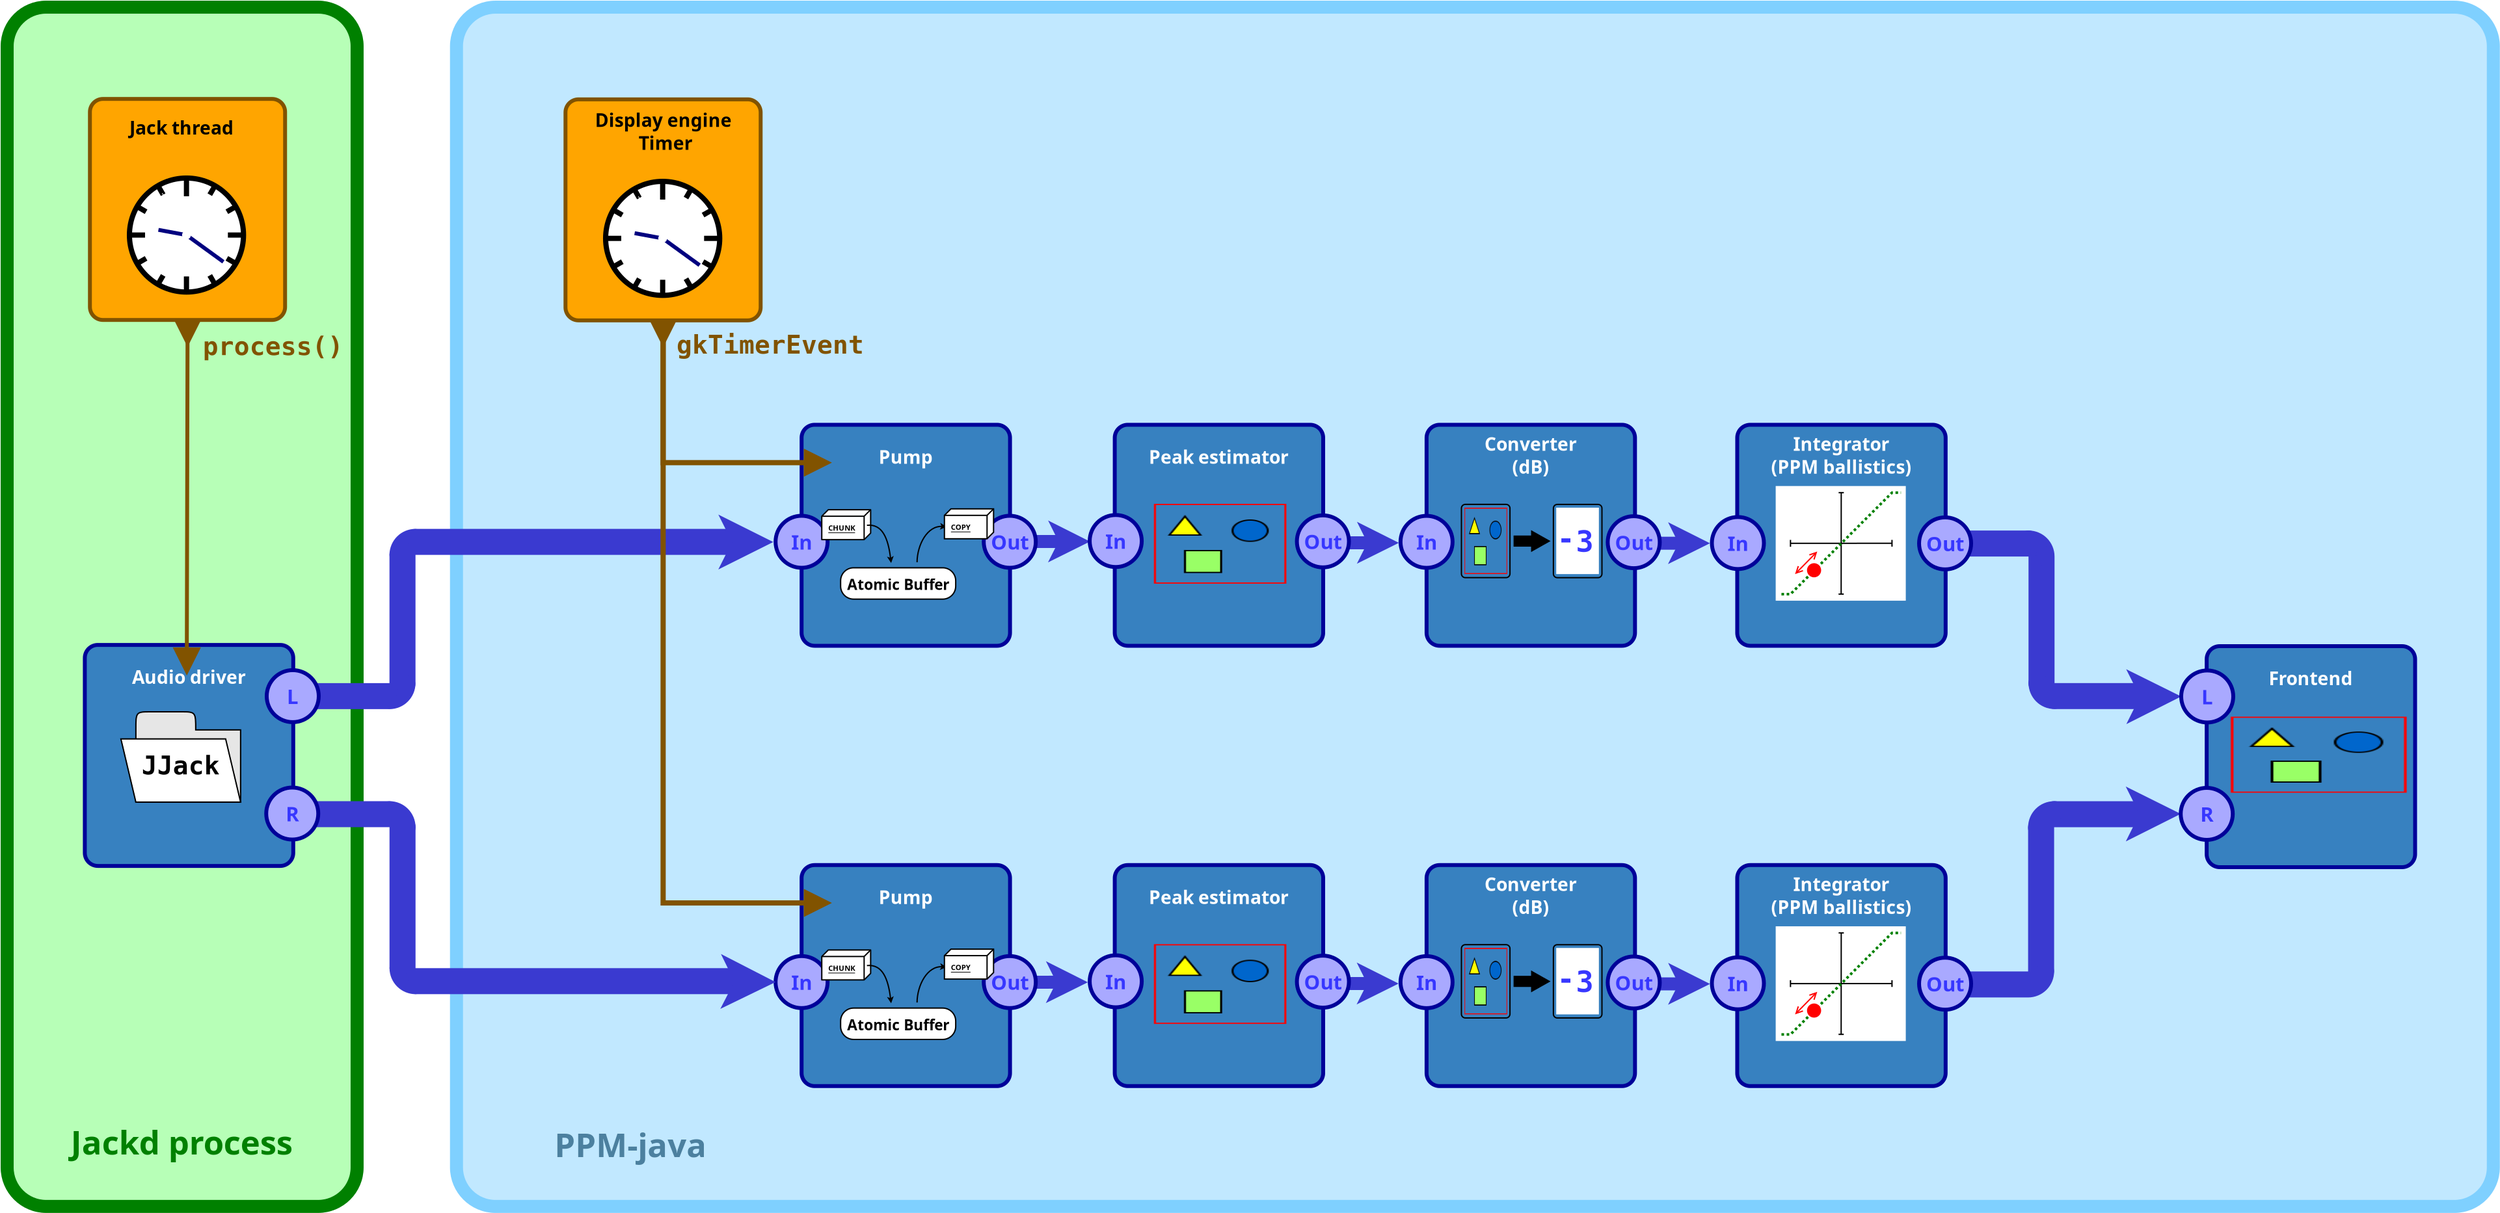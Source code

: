 <?xml version="1.0" encoding="UTF-8"?>
<dia:diagram xmlns:dia="http://www.lysator.liu.se/~alla/dia/">
  <dia:layer name="groupings" visible="true">
    <dia:object type="Standard - Box" version="0" id="O0">
      <dia:attribute name="obj_pos">
        <dia:point val="-44.524,-73.054"/>
      </dia:attribute>
      <dia:attribute name="obj_bb">
        <dia:rectangle val="-45.024,-73.554;112.528,19.691"/>
      </dia:attribute>
      <dia:attribute name="elem_corner">
        <dia:point val="-44.524,-73.054"/>
      </dia:attribute>
      <dia:attribute name="elem_width">
        <dia:real val="156.552"/>
      </dia:attribute>
      <dia:attribute name="elem_height">
        <dia:real val="92.244"/>
      </dia:attribute>
      <dia:attribute name="border_width">
        <dia:real val="1"/>
      </dia:attribute>
      <dia:attribute name="border_color">
        <dia:color val="#7fd0ff"/>
      </dia:attribute>
      <dia:attribute name="inner_color">
        <dia:color val="#c1e8ff"/>
      </dia:attribute>
      <dia:attribute name="show_background">
        <dia:boolean val="true"/>
      </dia:attribute>
      <dia:attribute name="corner_radius">
        <dia:real val="3"/>
      </dia:attribute>
    </dia:object>
    <dia:object type="Standard - Box" version="0" id="O1">
      <dia:attribute name="obj_pos">
        <dia:point val="-79.06,-73.055"/>
      </dia:attribute>
      <dia:attribute name="obj_bb">
        <dia:rectangle val="-79.56,-73.555;-51.662,19.689"/>
      </dia:attribute>
      <dia:attribute name="elem_corner">
        <dia:point val="-79.06,-73.055"/>
      </dia:attribute>
      <dia:attribute name="elem_width">
        <dia:real val="26.898"/>
      </dia:attribute>
      <dia:attribute name="elem_height">
        <dia:real val="92.244"/>
      </dia:attribute>
      <dia:attribute name="border_width">
        <dia:real val="1"/>
      </dia:attribute>
      <dia:attribute name="border_color">
        <dia:color val="#008000"/>
      </dia:attribute>
      <dia:attribute name="inner_color">
        <dia:color val="#b7ffb7"/>
      </dia:attribute>
      <dia:attribute name="show_background">
        <dia:boolean val="true"/>
      </dia:attribute>
      <dia:attribute name="corner_radius">
        <dia:real val="3"/>
      </dia:attribute>
    </dia:object>
    <dia:object type="Standard - Text" version="1" id="O2">
      <dia:attribute name="obj_pos">
        <dia:point val="-65.601,15.194"/>
      </dia:attribute>
      <dia:attribute name="obj_bb">
        <dia:rectangle val="-75.426,12.834;-55.776,15.794"/>
      </dia:attribute>
      <dia:attribute name="text">
        <dia:composite type="text">
          <dia:attribute name="string">
            <dia:string>#Jackd process#</dia:string>
          </dia:attribute>
          <dia:attribute name="font">
            <dia:font family="sans" style="80" name="Helvetica-Bold"/>
          </dia:attribute>
          <dia:attribute name="height">
            <dia:real val="3.175"/>
          </dia:attribute>
          <dia:attribute name="pos">
            <dia:point val="-65.601,15.194"/>
          </dia:attribute>
          <dia:attribute name="color">
            <dia:color val="#008000"/>
          </dia:attribute>
          <dia:attribute name="alignment">
            <dia:enum val="1"/>
          </dia:attribute>
        </dia:composite>
      </dia:attribute>
      <dia:attribute name="valign">
        <dia:enum val="3"/>
      </dia:attribute>
    </dia:object>
    <dia:object type="Standard - Text" version="1" id="O3">
      <dia:attribute name="obj_pos">
        <dia:point val="-31.147,15.397"/>
      </dia:attribute>
      <dia:attribute name="obj_bb">
        <dia:rectangle val="-37.778,12.963;-24.441,16.145"/>
      </dia:attribute>
      <dia:attribute name="text">
        <dia:composite type="text">
          <dia:attribute name="string">
            <dia:string>#PPM-java#</dia:string>
          </dia:attribute>
          <dia:attribute name="font">
            <dia:font family="sans" style="80" name="Helvetica-Bold"/>
          </dia:attribute>
          <dia:attribute name="height">
            <dia:real val="3.175"/>
          </dia:attribute>
          <dia:attribute name="pos">
            <dia:point val="-31.147,15.397"/>
          </dia:attribute>
          <dia:attribute name="color">
            <dia:color val="#4c809f"/>
          </dia:attribute>
          <dia:attribute name="alignment">
            <dia:enum val="1"/>
          </dia:attribute>
        </dia:composite>
      </dia:attribute>
      <dia:attribute name="valign">
        <dia:enum val="3"/>
      </dia:attribute>
    </dia:object>
  </dia:layer>
  <dia:layer name="objects" visible="true" active="true">
    <dia:object type="Standard - ZigZagLine" version="1" id="O4">
      <dia:attribute name="obj_pos">
        <dia:point val="70.653,-31.8"/>
      </dia:attribute>
      <dia:attribute name="obj_bb">
        <dia:rectangle val="69.653,-32.8;86.299,-19.066"/>
      </dia:attribute>
      <dia:attribute name="orth_points">
        <dia:point val="70.653,-31.8"/>
        <dia:point val="77.302,-31.8"/>
        <dia:point val="77.302,-20.066"/>
        <dia:point val="85.299,-20.066"/>
      </dia:attribute>
      <dia:attribute name="orth_orient">
        <dia:enum val="0"/>
        <dia:enum val="1"/>
        <dia:enum val="0"/>
      </dia:attribute>
      <dia:attribute name="autorouting">
        <dia:boolean val="false"/>
      </dia:attribute>
      <dia:attribute name="line_color">
        <dia:color val="#3a3ad0"/>
      </dia:attribute>
      <dia:attribute name="line_width">
        <dia:real val="2"/>
      </dia:attribute>
      <dia:attribute name="corner_radius">
        <dia:real val="1"/>
      </dia:attribute>
    </dia:object>
    <dia:object type="Standard - ZigZagLine" version="1" id="O5">
      <dia:attribute name="obj_pos">
        <dia:point val="70.621,2.116"/>
      </dia:attribute>
      <dia:attribute name="obj_bb">
        <dia:rectangle val="69.621,-11.979;86.107,3.116"/>
      </dia:attribute>
      <dia:attribute name="orth_points">
        <dia:point val="70.621,2.116"/>
        <dia:point val="77.27,2.116"/>
        <dia:point val="77.27,-10.979"/>
        <dia:point val="85.107,-10.979"/>
      </dia:attribute>
      <dia:attribute name="orth_orient">
        <dia:enum val="0"/>
        <dia:enum val="1"/>
        <dia:enum val="0"/>
      </dia:attribute>
      <dia:attribute name="autorouting">
        <dia:boolean val="false"/>
      </dia:attribute>
      <dia:attribute name="line_color">
        <dia:color val="#3a3ad0"/>
      </dia:attribute>
      <dia:attribute name="line_width">
        <dia:real val="2"/>
      </dia:attribute>
      <dia:attribute name="corner_radius">
        <dia:real val="1"/>
      </dia:attribute>
    </dia:object>
    <dia:object type="Standard - ZigZagLine" version="1" id="O6">
      <dia:attribute name="obj_pos">
        <dia:point val="-56.138,-10.981"/>
      </dia:attribute>
      <dia:attribute name="obj_bb">
        <dia:rectangle val="-57.138,-11.981;-21.681,2.862"/>
      </dia:attribute>
      <dia:attribute name="orth_points">
        <dia:point val="-56.138,-10.981"/>
        <dia:point val="-48.672,-10.981"/>
        <dia:point val="-48.672,1.862"/>
        <dia:point val="-22.681,1.862"/>
      </dia:attribute>
      <dia:attribute name="orth_orient">
        <dia:enum val="0"/>
        <dia:enum val="1"/>
        <dia:enum val="0"/>
      </dia:attribute>
      <dia:attribute name="autorouting">
        <dia:boolean val="false"/>
      </dia:attribute>
      <dia:attribute name="line_color">
        <dia:color val="#3a3ad0"/>
      </dia:attribute>
      <dia:attribute name="line_width">
        <dia:real val="2"/>
      </dia:attribute>
      <dia:attribute name="corner_radius">
        <dia:real val="1"/>
      </dia:attribute>
    </dia:object>
    <dia:group>
      <dia:object type="Standard - Line" version="0" id="O7">
        <dia:attribute name="obj_pos">
          <dia:point val="46.666,2.075"/>
        </dia:attribute>
        <dia:attribute name="obj_bb">
          <dia:rectangle val="46.165,1.57;50.089,2.575"/>
        </dia:attribute>
        <dia:attribute name="conn_endpoints">
          <dia:point val="46.666,2.075"/>
          <dia:point val="49.588,2.07"/>
        </dia:attribute>
        <dia:attribute name="numcp">
          <dia:int val="1"/>
        </dia:attribute>
        <dia:attribute name="line_color">
          <dia:color val="#3a3ad0"/>
        </dia:attribute>
        <dia:attribute name="line_width">
          <dia:real val="1"/>
        </dia:attribute>
        <dia:connections>
          <dia:connection handle="1" to="O8" connection="0"/>
        </dia:connections>
      </dia:object>
      <dia:object type="Standard - Line" version="0" id="O8">
        <dia:attribute name="obj_pos">
          <dia:point val="47.355,2.065"/>
        </dia:attribute>
        <dia:attribute name="obj_bb">
          <dia:rectangle val="47.305,0.456;51.933,3.68"/>
        </dia:attribute>
        <dia:attribute name="conn_endpoints">
          <dia:point val="47.355,2.065"/>
          <dia:point val="51.821,2.076"/>
        </dia:attribute>
        <dia:attribute name="numcp">
          <dia:int val="1"/>
        </dia:attribute>
        <dia:attribute name="line_color">
          <dia:color val="#3a3ad0"/>
        </dia:attribute>
        <dia:attribute name="line_width">
          <dia:real val="0.1"/>
        </dia:attribute>
        <dia:attribute name="end_arrow">
          <dia:enum val="22"/>
        </dia:attribute>
        <dia:attribute name="end_arrow_length">
          <dia:real val="3"/>
        </dia:attribute>
        <dia:attribute name="end_arrow_width">
          <dia:real val="3"/>
        </dia:attribute>
      </dia:object>
    </dia:group>
    <dia:group>
      <dia:object type="Standard - Line" version="0" id="O9">
        <dia:attribute name="obj_pos">
          <dia:point val="22.732,2.048"/>
        </dia:attribute>
        <dia:attribute name="obj_bb">
          <dia:rectangle val="22.231,1.543;26.155,2.549"/>
        </dia:attribute>
        <dia:attribute name="conn_endpoints">
          <dia:point val="22.732,2.048"/>
          <dia:point val="25.654,2.044"/>
        </dia:attribute>
        <dia:attribute name="numcp">
          <dia:int val="1"/>
        </dia:attribute>
        <dia:attribute name="line_color">
          <dia:color val="#3a3ad0"/>
        </dia:attribute>
        <dia:attribute name="line_width">
          <dia:real val="1"/>
        </dia:attribute>
        <dia:connections>
          <dia:connection handle="1" to="O10" connection="0"/>
        </dia:connections>
      </dia:object>
      <dia:object type="Standard - Line" version="0" id="O10">
        <dia:attribute name="obj_pos">
          <dia:point val="23.421,2.039"/>
        </dia:attribute>
        <dia:attribute name="obj_bb">
          <dia:rectangle val="23.371,0.43;27.999,3.654"/>
        </dia:attribute>
        <dia:attribute name="conn_endpoints">
          <dia:point val="23.421,2.039"/>
          <dia:point val="27.887,2.049"/>
        </dia:attribute>
        <dia:attribute name="numcp">
          <dia:int val="1"/>
        </dia:attribute>
        <dia:attribute name="line_color">
          <dia:color val="#3a3ad0"/>
        </dia:attribute>
        <dia:attribute name="line_width">
          <dia:real val="0.1"/>
        </dia:attribute>
        <dia:attribute name="end_arrow">
          <dia:enum val="22"/>
        </dia:attribute>
        <dia:attribute name="end_arrow_length">
          <dia:real val="3"/>
        </dia:attribute>
        <dia:attribute name="end_arrow_width">
          <dia:real val="3"/>
        </dia:attribute>
      </dia:object>
    </dia:group>
    <dia:group>
      <dia:object type="Standard - Line" version="0" id="O11">
        <dia:attribute name="obj_pos">
          <dia:point val="-1.155,1.947"/>
        </dia:attribute>
        <dia:attribute name="obj_bb">
          <dia:rectangle val="-1.656,1.442;2.268,2.448"/>
        </dia:attribute>
        <dia:attribute name="conn_endpoints">
          <dia:point val="-1.155,1.947"/>
          <dia:point val="1.767,1.942"/>
        </dia:attribute>
        <dia:attribute name="numcp">
          <dia:int val="1"/>
        </dia:attribute>
        <dia:attribute name="line_color">
          <dia:color val="#3a3ad0"/>
        </dia:attribute>
        <dia:attribute name="line_width">
          <dia:real val="1"/>
        </dia:attribute>
        <dia:connections>
          <dia:connection handle="1" to="O12" connection="0"/>
        </dia:connections>
      </dia:object>
      <dia:object type="Standard - Line" version="0" id="O12">
        <dia:attribute name="obj_pos">
          <dia:point val="-0.466,1.937"/>
        </dia:attribute>
        <dia:attribute name="obj_bb">
          <dia:rectangle val="-0.516,0.329;4.112,3.552"/>
        </dia:attribute>
        <dia:attribute name="conn_endpoints">
          <dia:point val="-0.466,1.937"/>
          <dia:point val="4.0,1.948"/>
        </dia:attribute>
        <dia:attribute name="numcp">
          <dia:int val="1"/>
        </dia:attribute>
        <dia:attribute name="line_color">
          <dia:color val="#3a3ad0"/>
        </dia:attribute>
        <dia:attribute name="line_width">
          <dia:real val="0.1"/>
        </dia:attribute>
        <dia:attribute name="end_arrow">
          <dia:enum val="22"/>
        </dia:attribute>
        <dia:attribute name="end_arrow_length">
          <dia:real val="3"/>
        </dia:attribute>
        <dia:attribute name="end_arrow_width">
          <dia:real val="3"/>
        </dia:attribute>
      </dia:object>
    </dia:group>
    <dia:group>
      <dia:object type="Standard - Line" version="0" id="O13">
        <dia:attribute name="obj_pos">
          <dia:point val="46.662,-31.82"/>
        </dia:attribute>
        <dia:attribute name="obj_bb">
          <dia:rectangle val="46.161,-32.325;50.085,-31.319"/>
        </dia:attribute>
        <dia:attribute name="conn_endpoints">
          <dia:point val="46.662,-31.82"/>
          <dia:point val="49.584,-31.824"/>
        </dia:attribute>
        <dia:attribute name="numcp">
          <dia:int val="1"/>
        </dia:attribute>
        <dia:attribute name="line_color">
          <dia:color val="#3a3ad0"/>
        </dia:attribute>
        <dia:attribute name="line_width">
          <dia:real val="1"/>
        </dia:attribute>
        <dia:connections>
          <dia:connection handle="1" to="O14" connection="0"/>
        </dia:connections>
      </dia:object>
      <dia:object type="Standard - Line" version="0" id="O14">
        <dia:attribute name="obj_pos">
          <dia:point val="47.351,-31.829"/>
        </dia:attribute>
        <dia:attribute name="obj_bb">
          <dia:rectangle val="47.301,-33.438;51.929,-30.214"/>
        </dia:attribute>
        <dia:attribute name="conn_endpoints">
          <dia:point val="47.351,-31.829"/>
          <dia:point val="51.817,-31.819"/>
        </dia:attribute>
        <dia:attribute name="numcp">
          <dia:int val="1"/>
        </dia:attribute>
        <dia:attribute name="line_color">
          <dia:color val="#3a3ad0"/>
        </dia:attribute>
        <dia:attribute name="line_width">
          <dia:real val="0.1"/>
        </dia:attribute>
        <dia:attribute name="end_arrow">
          <dia:enum val="22"/>
        </dia:attribute>
        <dia:attribute name="end_arrow_length">
          <dia:real val="3"/>
        </dia:attribute>
        <dia:attribute name="end_arrow_width">
          <dia:real val="3"/>
        </dia:attribute>
      </dia:object>
    </dia:group>
    <dia:group>
      <dia:object type="Standard - Line" version="0" id="O15">
        <dia:attribute name="obj_pos">
          <dia:point val="22.751,-31.852"/>
        </dia:attribute>
        <dia:attribute name="obj_bb">
          <dia:rectangle val="22.25,-32.357;26.174,-31.351"/>
        </dia:attribute>
        <dia:attribute name="conn_endpoints">
          <dia:point val="22.751,-31.852"/>
          <dia:point val="25.673,-31.856"/>
        </dia:attribute>
        <dia:attribute name="numcp">
          <dia:int val="1"/>
        </dia:attribute>
        <dia:attribute name="line_color">
          <dia:color val="#3a3ad0"/>
        </dia:attribute>
        <dia:attribute name="line_width">
          <dia:real val="1"/>
        </dia:attribute>
        <dia:connections>
          <dia:connection handle="1" to="O16" connection="0"/>
        </dia:connections>
      </dia:object>
      <dia:object type="Standard - Line" version="0" id="O16">
        <dia:attribute name="obj_pos">
          <dia:point val="23.44,-31.861"/>
        </dia:attribute>
        <dia:attribute name="obj_bb">
          <dia:rectangle val="23.39,-33.47;28.018,-30.246"/>
        </dia:attribute>
        <dia:attribute name="conn_endpoints">
          <dia:point val="23.44,-31.861"/>
          <dia:point val="27.906,-31.851"/>
        </dia:attribute>
        <dia:attribute name="numcp">
          <dia:int val="1"/>
        </dia:attribute>
        <dia:attribute name="line_color">
          <dia:color val="#3a3ad0"/>
        </dia:attribute>
        <dia:attribute name="line_width">
          <dia:real val="0.1"/>
        </dia:attribute>
        <dia:attribute name="end_arrow">
          <dia:enum val="22"/>
        </dia:attribute>
        <dia:attribute name="end_arrow_length">
          <dia:real val="3"/>
        </dia:attribute>
        <dia:attribute name="end_arrow_width">
          <dia:real val="3"/>
        </dia:attribute>
      </dia:object>
    </dia:group>
    <dia:group>
      <dia:object type="Standard - Line" version="0" id="O17">
        <dia:attribute name="obj_pos">
          <dia:point val="-0.989,-31.953"/>
        </dia:attribute>
        <dia:attribute name="obj_bb">
          <dia:rectangle val="-1.49,-32.458;2.434,-31.452"/>
        </dia:attribute>
        <dia:attribute name="conn_endpoints">
          <dia:point val="-0.989,-31.953"/>
          <dia:point val="1.933,-31.957"/>
        </dia:attribute>
        <dia:attribute name="numcp">
          <dia:int val="1"/>
        </dia:attribute>
        <dia:attribute name="line_color">
          <dia:color val="#3a3ad0"/>
        </dia:attribute>
        <dia:attribute name="line_width">
          <dia:real val="1"/>
        </dia:attribute>
        <dia:connections>
          <dia:connection handle="1" to="O18" connection="0"/>
        </dia:connections>
      </dia:object>
      <dia:object type="Standard - Line" version="0" id="O18">
        <dia:attribute name="obj_pos">
          <dia:point val="-0.3,-31.963"/>
        </dia:attribute>
        <dia:attribute name="obj_bb">
          <dia:rectangle val="-0.35,-33.571;4.278,-30.348"/>
        </dia:attribute>
        <dia:attribute name="conn_endpoints">
          <dia:point val="-0.3,-31.963"/>
          <dia:point val="4.166,-31.952"/>
        </dia:attribute>
        <dia:attribute name="numcp">
          <dia:int val="1"/>
        </dia:attribute>
        <dia:attribute name="line_color">
          <dia:color val="#3a3ad0"/>
        </dia:attribute>
        <dia:attribute name="line_width">
          <dia:real val="0.1"/>
        </dia:attribute>
        <dia:attribute name="end_arrow">
          <dia:enum val="22"/>
        </dia:attribute>
        <dia:attribute name="end_arrow_length">
          <dia:real val="3"/>
        </dia:attribute>
        <dia:attribute name="end_arrow_width">
          <dia:real val="3"/>
        </dia:attribute>
      </dia:object>
    </dia:group>
    <dia:object type="Standard - ZigZagLine" version="1" id="O19">
      <dia:attribute name="obj_pos">
        <dia:point val="-56.417,-20.06"/>
      </dia:attribute>
      <dia:attribute name="obj_bb">
        <dia:rectangle val="-57.417,-32.926;-21.911,-19.06"/>
      </dia:attribute>
      <dia:attribute name="orth_points">
        <dia:point val="-56.417,-20.06"/>
        <dia:point val="-48.675,-20.06"/>
        <dia:point val="-48.675,-31.926"/>
        <dia:point val="-22.911,-31.926"/>
      </dia:attribute>
      <dia:attribute name="orth_orient">
        <dia:enum val="0"/>
        <dia:enum val="1"/>
        <dia:enum val="0"/>
      </dia:attribute>
      <dia:attribute name="autorouting">
        <dia:boolean val="false"/>
      </dia:attribute>
      <dia:attribute name="line_color">
        <dia:color val="#3a3ad0"/>
      </dia:attribute>
      <dia:attribute name="line_width">
        <dia:real val="2"/>
      </dia:attribute>
      <dia:attribute name="corner_radius">
        <dia:real val="1"/>
      </dia:attribute>
    </dia:object>
    <dia:object type="Standard - Line" version="0" id="O20">
      <dia:attribute name="obj_pos">
        <dia:point val="-24.177,-31.915"/>
      </dia:attribute>
      <dia:attribute name="obj_bb">
        <dia:rectangle val="-24.288,-34.026;-20.065,-29.803"/>
      </dia:attribute>
      <dia:attribute name="conn_endpoints">
        <dia:point val="-24.177,-31.915"/>
        <dia:point val="-20.177,-31.915"/>
      </dia:attribute>
      <dia:attribute name="numcp">
        <dia:int val="1"/>
      </dia:attribute>
      <dia:attribute name="line_color">
        <dia:color val="#3a3ad0"/>
      </dia:attribute>
      <dia:attribute name="line_width">
        <dia:real val="0.1"/>
      </dia:attribute>
      <dia:attribute name="end_arrow">
        <dia:enum val="22"/>
      </dia:attribute>
      <dia:attribute name="end_arrow_length">
        <dia:real val="4.0"/>
      </dia:attribute>
      <dia:attribute name="end_arrow_width">
        <dia:real val="4.0"/>
      </dia:attribute>
    </dia:object>
    <dia:group>
      <dia:object type="Standard - Box" version="0" id="O21">
        <dia:attribute name="obj_pos">
          <dia:point val="6.07,-40.933"/>
        </dia:attribute>
        <dia:attribute name="obj_bb">
          <dia:rectangle val="5.92,-41.083;22.24,-23.783"/>
        </dia:attribute>
        <dia:attribute name="elem_corner">
          <dia:point val="6.07,-40.933"/>
        </dia:attribute>
        <dia:attribute name="elem_width">
          <dia:real val="16.02"/>
        </dia:attribute>
        <dia:attribute name="elem_height">
          <dia:real val="17"/>
        </dia:attribute>
        <dia:attribute name="border_width">
          <dia:real val="0.3"/>
        </dia:attribute>
        <dia:attribute name="border_color">
          <dia:color val="#000099"/>
        </dia:attribute>
        <dia:attribute name="inner_color">
          <dia:color val="#3781c0"/>
        </dia:attribute>
        <dia:attribute name="show_background">
          <dia:boolean val="true"/>
        </dia:attribute>
        <dia:attribute name="corner_radius">
          <dia:real val="1"/>
        </dia:attribute>
      </dia:object>
      <dia:object type="Standard - Text" version="1" id="O22">
        <dia:attribute name="obj_pos">
          <dia:point val="14.07,-37.933"/>
        </dia:attribute>
        <dia:attribute name="obj_bb">
          <dia:rectangle val="8.024,-39.243;20.116,-37.598"/>
        </dia:attribute>
        <dia:attribute name="text">
          <dia:composite type="text">
            <dia:attribute name="string">
              <dia:string>#Peak estimator#</dia:string>
            </dia:attribute>
            <dia:attribute name="font">
              <dia:font family="sans" style="80" name="Helvetica-Bold"/>
            </dia:attribute>
            <dia:attribute name="height">
              <dia:real val="1.764"/>
            </dia:attribute>
            <dia:attribute name="pos">
              <dia:point val="14.07,-37.933"/>
            </dia:attribute>
            <dia:attribute name="color">
              <dia:color val="#ffffff"/>
            </dia:attribute>
            <dia:attribute name="alignment">
              <dia:enum val="1"/>
            </dia:attribute>
          </dia:composite>
        </dia:attribute>
        <dia:attribute name="valign">
          <dia:enum val="3"/>
        </dia:attribute>
      </dia:object>
      <dia:object type="Standard - Image" version="0" id="O23">
        <dia:attribute name="obj_pos">
          <dia:point val="9.082,-34.85"/>
        </dia:attribute>
        <dia:attribute name="obj_bb">
          <dia:rectangle val="9.032,-34.9;19.307,-28.663"/>
        </dia:attribute>
        <dia:attribute name="elem_corner">
          <dia:point val="9.082,-34.85"/>
        </dia:attribute>
        <dia:attribute name="elem_width">
          <dia:real val="10.175"/>
        </dia:attribute>
        <dia:attribute name="elem_height">
          <dia:real val="6.137"/>
        </dia:attribute>
        <dia:attribute name="draw_border">
          <dia:boolean val="false"/>
        </dia:attribute>
        <dia:attribute name="keep_aspect">
          <dia:boolean val="true"/>
        </dia:attribute>
        <dia:attribute name="file">
          <dia:string>#peak-detect.png#</dia:string>
        </dia:attribute>
      </dia:object>
      <dia:object type="Standard - Ellipse" version="0" id="O24">
        <dia:attribute name="obj_pos">
          <dia:point val="4.144,-33.992"/>
        </dia:attribute>
        <dia:attribute name="obj_bb">
          <dia:rectangle val="3.994,-34.142;8.294,-29.842"/>
        </dia:attribute>
        <dia:attribute name="elem_corner">
          <dia:point val="4.144,-33.992"/>
        </dia:attribute>
        <dia:attribute name="elem_width">
          <dia:real val="4"/>
        </dia:attribute>
        <dia:attribute name="elem_height">
          <dia:real val="4"/>
        </dia:attribute>
        <dia:attribute name="border_width">
          <dia:real val="0.3"/>
        </dia:attribute>
        <dia:attribute name="border_color">
          <dia:color val="#000099"/>
        </dia:attribute>
        <dia:attribute name="inner_color">
          <dia:color val="#a9a9ff"/>
        </dia:attribute>
      </dia:object>
      <dia:object type="Standard - Text" version="1" id="O25">
        <dia:attribute name="obj_pos">
          <dia:point val="6.144,-31.992"/>
        </dia:attribute>
        <dia:attribute name="obj_bb">
          <dia:rectangle val="5.302,-32.897;6.985,-31.087"/>
        </dia:attribute>
        <dia:attribute name="text">
          <dia:composite type="text">
            <dia:attribute name="string">
              <dia:string>#In#</dia:string>
            </dia:attribute>
            <dia:attribute name="font">
              <dia:font family="sans" style="80" name="Helvetica-Bold"/>
            </dia:attribute>
            <dia:attribute name="height">
              <dia:real val="1.94"/>
            </dia:attribute>
            <dia:attribute name="pos">
              <dia:point val="6.144,-31.454"/>
            </dia:attribute>
            <dia:attribute name="color">
              <dia:color val="#3737ff"/>
            </dia:attribute>
            <dia:attribute name="alignment">
              <dia:enum val="1"/>
            </dia:attribute>
          </dia:composite>
        </dia:attribute>
        <dia:attribute name="valign">
          <dia:enum val="2"/>
        </dia:attribute>
        <dia:connections>
          <dia:connection handle="0" to="O24" connection="8"/>
        </dia:connections>
      </dia:object>
      <dia:object type="Standard - Ellipse" version="0" id="O26">
        <dia:attribute name="obj_pos">
          <dia:point val="20.069,-33.965"/>
        </dia:attribute>
        <dia:attribute name="obj_bb">
          <dia:rectangle val="19.919,-34.115;24.219,-29.815"/>
        </dia:attribute>
        <dia:attribute name="elem_corner">
          <dia:point val="20.069,-33.965"/>
        </dia:attribute>
        <dia:attribute name="elem_width">
          <dia:real val="4"/>
        </dia:attribute>
        <dia:attribute name="elem_height">
          <dia:real val="4"/>
        </dia:attribute>
        <dia:attribute name="border_width">
          <dia:real val="0.3"/>
        </dia:attribute>
        <dia:attribute name="border_color">
          <dia:color val="#000099"/>
        </dia:attribute>
        <dia:attribute name="inner_color">
          <dia:color val="#a9a9ff"/>
        </dia:attribute>
      </dia:object>
      <dia:object type="Standard - Text" version="1" id="O27">
        <dia:attribute name="obj_pos">
          <dia:point val="22.069,-31.965"/>
        </dia:attribute>
        <dia:attribute name="obj_bb">
          <dia:rectangle val="20.485,-32.87;23.653,-31.06"/>
        </dia:attribute>
        <dia:attribute name="text">
          <dia:composite type="text">
            <dia:attribute name="string">
              <dia:string>#Out#</dia:string>
            </dia:attribute>
            <dia:attribute name="font">
              <dia:font family="sans" style="80" name="Helvetica-Bold"/>
            </dia:attribute>
            <dia:attribute name="height">
              <dia:real val="1.94"/>
            </dia:attribute>
            <dia:attribute name="pos">
              <dia:point val="22.069,-31.427"/>
            </dia:attribute>
            <dia:attribute name="color">
              <dia:color val="#3737ff"/>
            </dia:attribute>
            <dia:attribute name="alignment">
              <dia:enum val="1"/>
            </dia:attribute>
          </dia:composite>
        </dia:attribute>
        <dia:attribute name="valign">
          <dia:enum val="2"/>
        </dia:attribute>
        <dia:connections>
          <dia:connection handle="0" to="O26" connection="8"/>
        </dia:connections>
      </dia:object>
    </dia:group>
    <dia:group>
      <dia:object type="Standard - Box" version="0" id="O28">
        <dia:attribute name="obj_pos">
          <dia:point val="30.036,-40.933"/>
        </dia:attribute>
        <dia:attribute name="obj_bb">
          <dia:rectangle val="29.886,-41.083;46.206,-23.783"/>
        </dia:attribute>
        <dia:attribute name="elem_corner">
          <dia:point val="30.036,-40.933"/>
        </dia:attribute>
        <dia:attribute name="elem_width">
          <dia:real val="16.02"/>
        </dia:attribute>
        <dia:attribute name="elem_height">
          <dia:real val="17"/>
        </dia:attribute>
        <dia:attribute name="border_width">
          <dia:real val="0.3"/>
        </dia:attribute>
        <dia:attribute name="border_color">
          <dia:color val="#000099"/>
        </dia:attribute>
        <dia:attribute name="inner_color">
          <dia:color val="#3781c0"/>
        </dia:attribute>
        <dia:attribute name="show_background">
          <dia:boolean val="true"/>
        </dia:attribute>
        <dia:attribute name="corner_radius">
          <dia:real val="1"/>
        </dia:attribute>
      </dia:object>
      <dia:object type="Standard - Text" version="1" id="O29">
        <dia:attribute name="obj_pos">
          <dia:point val="38.036,-38.933"/>
        </dia:attribute>
        <dia:attribute name="obj_bb">
          <dia:rectangle val="34.081,-40.243;41.991,-36.834"/>
        </dia:attribute>
        <dia:attribute name="text">
          <dia:composite type="text">
            <dia:attribute name="string">
              <dia:string>#Converter
(dB)#</dia:string>
            </dia:attribute>
            <dia:attribute name="font">
              <dia:font family="sans" style="80" name="Helvetica-Bold"/>
            </dia:attribute>
            <dia:attribute name="height">
              <dia:real val="1.764"/>
            </dia:attribute>
            <dia:attribute name="pos">
              <dia:point val="38.036,-38.933"/>
            </dia:attribute>
            <dia:attribute name="color">
              <dia:color val="#ffffff"/>
            </dia:attribute>
            <dia:attribute name="alignment">
              <dia:enum val="1"/>
            </dia:attribute>
          </dia:composite>
        </dia:attribute>
        <dia:attribute name="valign">
          <dia:enum val="3"/>
        </dia:attribute>
      </dia:object>
      <dia:object type="Standard - Ellipse" version="0" id="O30">
        <dia:attribute name="obj_pos">
          <dia:point val="28.034,-33.928"/>
        </dia:attribute>
        <dia:attribute name="obj_bb">
          <dia:rectangle val="27.884,-34.078;32.184,-29.777"/>
        </dia:attribute>
        <dia:attribute name="elem_corner">
          <dia:point val="28.034,-33.928"/>
        </dia:attribute>
        <dia:attribute name="elem_width">
          <dia:real val="4"/>
        </dia:attribute>
        <dia:attribute name="elem_height">
          <dia:real val="4"/>
        </dia:attribute>
        <dia:attribute name="border_width">
          <dia:real val="0.3"/>
        </dia:attribute>
        <dia:attribute name="border_color">
          <dia:color val="#000099"/>
        </dia:attribute>
        <dia:attribute name="inner_color">
          <dia:color val="#a9a9ff"/>
        </dia:attribute>
      </dia:object>
      <dia:object type="Standard - Text" version="1" id="O31">
        <dia:attribute name="obj_pos">
          <dia:point val="30.034,-31.927"/>
        </dia:attribute>
        <dia:attribute name="obj_bb">
          <dia:rectangle val="29.193,-32.833;30.875,-31.023"/>
        </dia:attribute>
        <dia:attribute name="text">
          <dia:composite type="text">
            <dia:attribute name="string">
              <dia:string>#In#</dia:string>
            </dia:attribute>
            <dia:attribute name="font">
              <dia:font family="sans" style="80" name="Helvetica-Bold"/>
            </dia:attribute>
            <dia:attribute name="height">
              <dia:real val="1.94"/>
            </dia:attribute>
            <dia:attribute name="pos">
              <dia:point val="30.034,-31.39"/>
            </dia:attribute>
            <dia:attribute name="color">
              <dia:color val="#3737ff"/>
            </dia:attribute>
            <dia:attribute name="alignment">
              <dia:enum val="1"/>
            </dia:attribute>
          </dia:composite>
        </dia:attribute>
        <dia:attribute name="valign">
          <dia:enum val="2"/>
        </dia:attribute>
        <dia:connections>
          <dia:connection handle="0" to="O30" connection="8"/>
        </dia:connections>
      </dia:object>
      <dia:object type="Standard - Ellipse" version="0" id="O32">
        <dia:attribute name="obj_pos">
          <dia:point val="43.96,-33.901"/>
        </dia:attribute>
        <dia:attribute name="obj_bb">
          <dia:rectangle val="43.81,-34.05;48.11,-29.75"/>
        </dia:attribute>
        <dia:attribute name="elem_corner">
          <dia:point val="43.96,-33.901"/>
        </dia:attribute>
        <dia:attribute name="elem_width">
          <dia:real val="4"/>
        </dia:attribute>
        <dia:attribute name="elem_height">
          <dia:real val="4"/>
        </dia:attribute>
        <dia:attribute name="border_width">
          <dia:real val="0.3"/>
        </dia:attribute>
        <dia:attribute name="border_color">
          <dia:color val="#000099"/>
        </dia:attribute>
        <dia:attribute name="inner_color">
          <dia:color val="#a9a9ff"/>
        </dia:attribute>
      </dia:object>
      <dia:object type="Standard - Text" version="1" id="O33">
        <dia:attribute name="obj_pos">
          <dia:point val="45.96,-31.901"/>
        </dia:attribute>
        <dia:attribute name="obj_bb">
          <dia:rectangle val="44.376,-32.806;47.543,-30.995"/>
        </dia:attribute>
        <dia:attribute name="text">
          <dia:composite type="text">
            <dia:attribute name="string">
              <dia:string>#Out#</dia:string>
            </dia:attribute>
            <dia:attribute name="font">
              <dia:font family="sans" style="80" name="Helvetica-Bold"/>
            </dia:attribute>
            <dia:attribute name="height">
              <dia:real val="1.94"/>
            </dia:attribute>
            <dia:attribute name="pos">
              <dia:point val="45.96,-31.363"/>
            </dia:attribute>
            <dia:attribute name="color">
              <dia:color val="#3737ff"/>
            </dia:attribute>
            <dia:attribute name="alignment">
              <dia:enum val="1"/>
            </dia:attribute>
          </dia:composite>
        </dia:attribute>
        <dia:attribute name="valign">
          <dia:enum val="2"/>
        </dia:attribute>
        <dia:connections>
          <dia:connection handle="0" to="O32" connection="8"/>
        </dia:connections>
      </dia:object>
      <dia:object type="Standard - Image" version="0" id="O34">
        <dia:attribute name="obj_pos">
          <dia:point val="32.951,-34.557"/>
        </dia:attribute>
        <dia:attribute name="obj_bb">
          <dia:rectangle val="32.901,-34.607;36.281,-29.399"/>
        </dia:attribute>
        <dia:attribute name="elem_corner">
          <dia:point val="32.951,-34.557"/>
        </dia:attribute>
        <dia:attribute name="elem_width">
          <dia:real val="3.28"/>
        </dia:attribute>
        <dia:attribute name="elem_height">
          <dia:real val="5.108"/>
        </dia:attribute>
        <dia:attribute name="draw_border">
          <dia:boolean val="false"/>
        </dia:attribute>
        <dia:attribute name="keep_aspect">
          <dia:boolean val="true"/>
        </dia:attribute>
        <dia:attribute name="file">
          <dia:string>#peak-raw-value.png#</dia:string>
        </dia:attribute>
      </dia:object>
      <dia:object type="Geometric - Right Arrow" version="1" id="O35">
        <dia:attribute name="obj_pos">
          <dia:point val="36.773,-32.744"/>
        </dia:attribute>
        <dia:attribute name="obj_bb">
          <dia:rectangle val="36.724,-32.83;39.566,-31.144"/>
        </dia:attribute>
        <dia:attribute name="meta">
          <dia:composite type="dict"/>
        </dia:attribute>
        <dia:attribute name="elem_corner">
          <dia:point val="36.773,-32.744"/>
        </dia:attribute>
        <dia:attribute name="elem_width">
          <dia:real val="2.691"/>
        </dia:attribute>
        <dia:attribute name="elem_height">
          <dia:real val="1.515"/>
        </dia:attribute>
        <dia:attribute name="line_width">
          <dia:real val="0.1"/>
        </dia:attribute>
        <dia:attribute name="line_colour">
          <dia:color val="#000000"/>
        </dia:attribute>
        <dia:attribute name="fill_colour">
          <dia:color val="#000000"/>
        </dia:attribute>
        <dia:attribute name="show_background">
          <dia:boolean val="true"/>
        </dia:attribute>
        <dia:attribute name="line_style">
          <dia:enum val="0"/>
          <dia:real val="1"/>
        </dia:attribute>
        <dia:attribute name="flip_horizontal">
          <dia:boolean val="false"/>
        </dia:attribute>
        <dia:attribute name="flip_vertical">
          <dia:boolean val="false"/>
        </dia:attribute>
        <dia:attribute name="subscale">
          <dia:real val="3.228"/>
        </dia:attribute>
      </dia:object>
      <dia:object type="Standard - Box" version="0" id="O36">
        <dia:attribute name="obj_pos">
          <dia:point val="32.714,-34.81"/>
        </dia:attribute>
        <dia:attribute name="obj_bb">
          <dia:rectangle val="32.664,-34.86;36.496,-29.124"/>
        </dia:attribute>
        <dia:attribute name="elem_corner">
          <dia:point val="32.714,-34.81"/>
        </dia:attribute>
        <dia:attribute name="elem_width">
          <dia:real val="3.732"/>
        </dia:attribute>
        <dia:attribute name="elem_height">
          <dia:real val="5.635"/>
        </dia:attribute>
        <dia:attribute name="border_width">
          <dia:real val="0.1"/>
        </dia:attribute>
        <dia:attribute name="show_background">
          <dia:boolean val="false"/>
        </dia:attribute>
        <dia:attribute name="corner_radius">
          <dia:real val="0.3"/>
        </dia:attribute>
      </dia:object>
      <dia:object type="Standard - Box" version="0" id="O37">
        <dia:attribute name="obj_pos">
          <dia:point val="39.784,-34.807"/>
        </dia:attribute>
        <dia:attribute name="obj_bb">
          <dia:rectangle val="39.734,-34.858;43.566,-29.122"/>
        </dia:attribute>
        <dia:attribute name="elem_corner">
          <dia:point val="39.784,-34.807"/>
        </dia:attribute>
        <dia:attribute name="elem_width">
          <dia:real val="3.732"/>
        </dia:attribute>
        <dia:attribute name="elem_height">
          <dia:real val="5.635"/>
        </dia:attribute>
        <dia:attribute name="border_width">
          <dia:real val="0.1"/>
        </dia:attribute>
        <dia:attribute name="show_background">
          <dia:boolean val="false"/>
        </dia:attribute>
        <dia:attribute name="corner_radius">
          <dia:real val="0.3"/>
        </dia:attribute>
      </dia:object>
      <dia:object type="Standard - Box" version="0" id="O38">
        <dia:attribute name="obj_pos">
          <dia:point val="40.052,-34.507"/>
        </dia:attribute>
        <dia:attribute name="obj_bb">
          <dia:rectangle val="40.002,-34.557;43.28,-29.448"/>
        </dia:attribute>
        <dia:attribute name="elem_corner">
          <dia:point val="40.052,-34.507"/>
        </dia:attribute>
        <dia:attribute name="elem_width">
          <dia:real val="3.178"/>
        </dia:attribute>
        <dia:attribute name="elem_height">
          <dia:real val="5.009"/>
        </dia:attribute>
        <dia:attribute name="border_width">
          <dia:real val="0.1"/>
        </dia:attribute>
        <dia:attribute name="border_color">
          <dia:color val="#ffffff"/>
        </dia:attribute>
        <dia:attribute name="show_background">
          <dia:boolean val="true"/>
        </dia:attribute>
      </dia:object>
      <dia:object type="Standard - Text" version="1" id="O39">
        <dia:attribute name="obj_pos">
          <dia:point val="42.191,-31.956"/>
        </dia:attribute>
        <dia:attribute name="obj_bb">
          <dia:rectangle val="41.511,-33.271;42.871,-30.641"/>
        </dia:attribute>
        <dia:attribute name="text">
          <dia:composite type="text">
            <dia:attribute name="string">
              <dia:string>#3#</dia:string>
            </dia:attribute>
            <dia:attribute name="font">
              <dia:font family="monospace" style="80" name="Courier-Bold"/>
            </dia:attribute>
            <dia:attribute name="height">
              <dia:real val="2.822"/>
            </dia:attribute>
            <dia:attribute name="pos">
              <dia:point val="42.191,-31.174"/>
            </dia:attribute>
            <dia:attribute name="color">
              <dia:color val="#3737ff"/>
            </dia:attribute>
            <dia:attribute name="alignment">
              <dia:enum val="1"/>
            </dia:attribute>
          </dia:composite>
        </dia:attribute>
        <dia:attribute name="valign">
          <dia:enum val="2"/>
        </dia:attribute>
      </dia:object>
      <dia:object type="Standard - Text" version="1" id="O40">
        <dia:attribute name="obj_pos">
          <dia:point val="40.742,-32.168"/>
        </dia:attribute>
        <dia:attribute name="obj_bb">
          <dia:rectangle val="40.062,-33.483;41.422,-30.853"/>
        </dia:attribute>
        <dia:attribute name="text">
          <dia:composite type="text">
            <dia:attribute name="string">
              <dia:string>#-#</dia:string>
            </dia:attribute>
            <dia:attribute name="font">
              <dia:font family="monospace" style="80" name="Courier-Bold"/>
            </dia:attribute>
            <dia:attribute name="height">
              <dia:real val="2.822"/>
            </dia:attribute>
            <dia:attribute name="pos">
              <dia:point val="40.742,-31.386"/>
            </dia:attribute>
            <dia:attribute name="color">
              <dia:color val="#3737ff"/>
            </dia:attribute>
            <dia:attribute name="alignment">
              <dia:enum val="1"/>
            </dia:attribute>
          </dia:composite>
        </dia:attribute>
        <dia:attribute name="valign">
          <dia:enum val="2"/>
        </dia:attribute>
      </dia:object>
    </dia:group>
    <dia:group>
      <dia:object type="Standard - Box" version="0" id="O41">
        <dia:attribute name="obj_pos">
          <dia:point val="56.635,-36.459"/>
        </dia:attribute>
        <dia:attribute name="obj_bb">
          <dia:rectangle val="56.585,-36.509;67.161,-27.007"/>
        </dia:attribute>
        <dia:attribute name="elem_corner">
          <dia:point val="56.635,-36.459"/>
        </dia:attribute>
        <dia:attribute name="elem_width">
          <dia:real val="10.476"/>
        </dia:attribute>
        <dia:attribute name="elem_height">
          <dia:real val="9.402"/>
        </dia:attribute>
        <dia:attribute name="border_width">
          <dia:real val="0.1"/>
        </dia:attribute>
        <dia:attribute name="show_background">
          <dia:boolean val="false"/>
        </dia:attribute>
        <dia:attribute name="corner_radius">
          <dia:real val="0.3"/>
        </dia:attribute>
      </dia:object>
      <dia:object type="Standard - Box" version="0" id="O42">
        <dia:attribute name="obj_pos">
          <dia:point val="53.912,-40.933"/>
        </dia:attribute>
        <dia:attribute name="obj_bb">
          <dia:rectangle val="53.762,-41.083;70.082,-23.783"/>
        </dia:attribute>
        <dia:attribute name="elem_corner">
          <dia:point val="53.912,-40.933"/>
        </dia:attribute>
        <dia:attribute name="elem_width">
          <dia:real val="16.02"/>
        </dia:attribute>
        <dia:attribute name="elem_height">
          <dia:real val="17"/>
        </dia:attribute>
        <dia:attribute name="border_width">
          <dia:real val="0.3"/>
        </dia:attribute>
        <dia:attribute name="border_color">
          <dia:color val="#000099"/>
        </dia:attribute>
        <dia:attribute name="inner_color">
          <dia:color val="#3781c0"/>
        </dia:attribute>
        <dia:attribute name="show_background">
          <dia:boolean val="true"/>
        </dia:attribute>
        <dia:attribute name="corner_radius">
          <dia:real val="1"/>
        </dia:attribute>
      </dia:object>
      <dia:object type="Standard - Text" version="1" id="O43">
        <dia:attribute name="obj_pos">
          <dia:point val="61.912,-38.933"/>
        </dia:attribute>
        <dia:attribute name="obj_bb">
          <dia:rectangle val="55.74,-40.243;68.083,-36.834"/>
        </dia:attribute>
        <dia:attribute name="text">
          <dia:composite type="text">
            <dia:attribute name="string">
              <dia:string>#Integrator
(PPM ballistics)#</dia:string>
            </dia:attribute>
            <dia:attribute name="font">
              <dia:font family="sans" style="80" name="Helvetica-Bold"/>
            </dia:attribute>
            <dia:attribute name="height">
              <dia:real val="1.764"/>
            </dia:attribute>
            <dia:attribute name="pos">
              <dia:point val="61.912,-38.933"/>
            </dia:attribute>
            <dia:attribute name="color">
              <dia:color val="#ffffff"/>
            </dia:attribute>
            <dia:attribute name="alignment">
              <dia:enum val="1"/>
            </dia:attribute>
          </dia:composite>
        </dia:attribute>
        <dia:attribute name="valign">
          <dia:enum val="3"/>
        </dia:attribute>
      </dia:object>
      <dia:object type="Standard - Ellipse" version="0" id="O44">
        <dia:attribute name="obj_pos">
          <dia:point val="51.965,-33.836"/>
        </dia:attribute>
        <dia:attribute name="obj_bb">
          <dia:rectangle val="51.815,-33.986;56.115,-29.686"/>
        </dia:attribute>
        <dia:attribute name="elem_corner">
          <dia:point val="51.965,-33.836"/>
        </dia:attribute>
        <dia:attribute name="elem_width">
          <dia:real val="4"/>
        </dia:attribute>
        <dia:attribute name="elem_height">
          <dia:real val="4"/>
        </dia:attribute>
        <dia:attribute name="border_width">
          <dia:real val="0.3"/>
        </dia:attribute>
        <dia:attribute name="border_color">
          <dia:color val="#000099"/>
        </dia:attribute>
        <dia:attribute name="inner_color">
          <dia:color val="#a9a9ff"/>
        </dia:attribute>
      </dia:object>
      <dia:object type="Standard - Text" version="1" id="O45">
        <dia:attribute name="obj_pos">
          <dia:point val="53.965,-31.836"/>
        </dia:attribute>
        <dia:attribute name="obj_bb">
          <dia:rectangle val="53.124,-32.741;54.806,-30.931"/>
        </dia:attribute>
        <dia:attribute name="text">
          <dia:composite type="text">
            <dia:attribute name="string">
              <dia:string>#In#</dia:string>
            </dia:attribute>
            <dia:attribute name="font">
              <dia:font family="sans" style="80" name="Helvetica-Bold"/>
            </dia:attribute>
            <dia:attribute name="height">
              <dia:real val="1.94"/>
            </dia:attribute>
            <dia:attribute name="pos">
              <dia:point val="53.965,-31.298"/>
            </dia:attribute>
            <dia:attribute name="color">
              <dia:color val="#3737ff"/>
            </dia:attribute>
            <dia:attribute name="alignment">
              <dia:enum val="1"/>
            </dia:attribute>
          </dia:composite>
        </dia:attribute>
        <dia:attribute name="valign">
          <dia:enum val="2"/>
        </dia:attribute>
        <dia:connections>
          <dia:connection handle="0" to="O44" connection="8"/>
        </dia:connections>
      </dia:object>
      <dia:object type="Standard - Ellipse" version="0" id="O46">
        <dia:attribute name="obj_pos">
          <dia:point val="67.891,-33.809"/>
        </dia:attribute>
        <dia:attribute name="obj_bb">
          <dia:rectangle val="67.741,-33.959;72.041,-29.659"/>
        </dia:attribute>
        <dia:attribute name="elem_corner">
          <dia:point val="67.891,-33.809"/>
        </dia:attribute>
        <dia:attribute name="elem_width">
          <dia:real val="4"/>
        </dia:attribute>
        <dia:attribute name="elem_height">
          <dia:real val="4"/>
        </dia:attribute>
        <dia:attribute name="border_width">
          <dia:real val="0.3"/>
        </dia:attribute>
        <dia:attribute name="border_color">
          <dia:color val="#000099"/>
        </dia:attribute>
        <dia:attribute name="inner_color">
          <dia:color val="#a9a9ff"/>
        </dia:attribute>
      </dia:object>
      <dia:object type="Standard - Text" version="1" id="O47">
        <dia:attribute name="obj_pos">
          <dia:point val="69.891,-31.809"/>
        </dia:attribute>
        <dia:attribute name="obj_bb">
          <dia:rectangle val="68.307,-32.714;71.474,-30.904"/>
        </dia:attribute>
        <dia:attribute name="text">
          <dia:composite type="text">
            <dia:attribute name="string">
              <dia:string>#Out#</dia:string>
            </dia:attribute>
            <dia:attribute name="font">
              <dia:font family="sans" style="80" name="Helvetica-Bold"/>
            </dia:attribute>
            <dia:attribute name="height">
              <dia:real val="1.94"/>
            </dia:attribute>
            <dia:attribute name="pos">
              <dia:point val="69.891,-31.271"/>
            </dia:attribute>
            <dia:attribute name="color">
              <dia:color val="#3737ff"/>
            </dia:attribute>
            <dia:attribute name="alignment">
              <dia:enum val="1"/>
            </dia:attribute>
          </dia:composite>
        </dia:attribute>
        <dia:attribute name="valign">
          <dia:enum val="2"/>
        </dia:attribute>
        <dia:connections>
          <dia:connection handle="0" to="O46" connection="8"/>
        </dia:connections>
      </dia:object>
      <dia:object type="Standard - Box" version="0" id="O48">
        <dia:attribute name="obj_pos">
          <dia:point val="56.92,-36.172"/>
        </dia:attribute>
        <dia:attribute name="obj_bb">
          <dia:rectangle val="56.87,-36.222;66.868,-27.401"/>
        </dia:attribute>
        <dia:attribute name="elem_corner">
          <dia:point val="56.92,-36.172"/>
        </dia:attribute>
        <dia:attribute name="elem_width">
          <dia:real val="9.898"/>
        </dia:attribute>
        <dia:attribute name="elem_height">
          <dia:real val="8.721"/>
        </dia:attribute>
        <dia:attribute name="border_width">
          <dia:real val="0.1"/>
        </dia:attribute>
        <dia:attribute name="border_color">
          <dia:color val="#ffffff"/>
        </dia:attribute>
        <dia:attribute name="show_background">
          <dia:boolean val="true"/>
        </dia:attribute>
      </dia:object>
      <dia:object type="Standard - Line" version="0" id="O49">
        <dia:attribute name="obj_pos">
          <dia:point val="61.907,-35.713"/>
        </dia:attribute>
        <dia:attribute name="obj_bb">
          <dia:rectangle val="61.851,-35.763;61.957,-27.86"/>
        </dia:attribute>
        <dia:attribute name="conn_endpoints">
          <dia:point val="61.907,-35.713"/>
          <dia:point val="61.901,-27.91"/>
        </dia:attribute>
        <dia:attribute name="numcp">
          <dia:int val="1"/>
        </dia:attribute>
        <dia:connections>
          <dia:connection handle="0" to="O50" connection="0"/>
          <dia:connection handle="1" to="O51" connection="0"/>
        </dia:connections>
      </dia:object>
      <dia:object type="Standard - Line" version="0" id="O50">
        <dia:attribute name="obj_pos">
          <dia:point val="61.707,-35.713"/>
        </dia:attribute>
        <dia:attribute name="obj_bb">
          <dia:rectangle val="61.657,-35.763;62.157,-35.663"/>
        </dia:attribute>
        <dia:attribute name="conn_endpoints">
          <dia:point val="61.707,-35.713"/>
          <dia:point val="62.107,-35.713"/>
        </dia:attribute>
        <dia:attribute name="numcp">
          <dia:int val="1"/>
        </dia:attribute>
      </dia:object>
      <dia:object type="Standard - Line" version="0" id="O51">
        <dia:attribute name="obj_pos">
          <dia:point val="61.701,-27.91"/>
        </dia:attribute>
        <dia:attribute name="obj_bb">
          <dia:rectangle val="61.651,-27.96;62.151,-27.86"/>
        </dia:attribute>
        <dia:attribute name="conn_endpoints">
          <dia:point val="61.701,-27.91"/>
          <dia:point val="62.101,-27.91"/>
        </dia:attribute>
        <dia:attribute name="numcp">
          <dia:int val="1"/>
        </dia:attribute>
      </dia:object>
      <dia:object type="Standard - Line" version="0" id="O52">
        <dia:attribute name="obj_pos">
          <dia:point val="58.007,-32.079"/>
        </dia:attribute>
        <dia:attribute name="obj_bb">
          <dia:rectangle val="57.957,-32.129;58.057,-31.499"/>
        </dia:attribute>
        <dia:attribute name="conn_endpoints">
          <dia:point val="58.007,-32.079"/>
          <dia:point val="58.007,-31.549"/>
        </dia:attribute>
        <dia:attribute name="numcp">
          <dia:int val="1"/>
        </dia:attribute>
      </dia:object>
      <dia:object type="Standard - Line" version="0" id="O53">
        <dia:attribute name="obj_pos">
          <dia:point val="58.007,-31.814"/>
        </dia:attribute>
        <dia:attribute name="obj_bb">
          <dia:rectangle val="57.957,-31.868;65.859,-31.764"/>
        </dia:attribute>
        <dia:attribute name="conn_endpoints">
          <dia:point val="58.007,-31.814"/>
          <dia:point val="65.809,-31.818"/>
        </dia:attribute>
        <dia:attribute name="numcp">
          <dia:int val="1"/>
        </dia:attribute>
        <dia:connections>
          <dia:connection handle="0" to="O52" connection="0"/>
          <dia:connection handle="1" to="O54" connection="0"/>
        </dia:connections>
      </dia:object>
      <dia:object type="Standard - Line" version="0" id="O54">
        <dia:attribute name="obj_pos">
          <dia:point val="65.809,-32.079"/>
        </dia:attribute>
        <dia:attribute name="obj_bb">
          <dia:rectangle val="65.759,-32.129;65.859,-31.508"/>
        </dia:attribute>
        <dia:attribute name="conn_endpoints">
          <dia:point val="65.809,-32.079"/>
          <dia:point val="65.809,-31.558"/>
        </dia:attribute>
        <dia:attribute name="numcp">
          <dia:int val="1"/>
        </dia:attribute>
      </dia:object>
      <dia:object type="Standard - PolyLine" version="0" id="O55">
        <dia:attribute name="obj_pos">
          <dia:point val="57.312,-27.903"/>
        </dia:attribute>
        <dia:attribute name="obj_bb">
          <dia:rectangle val="57.212,-35.812;66.6,-27.802"/>
        </dia:attribute>
        <dia:attribute name="poly_points">
          <dia:point val="57.312,-27.903"/>
          <dia:point val="58.007,-27.905"/>
          <dia:point val="65.81,-35.712"/>
          <dia:point val="66.5,-35.711"/>
        </dia:attribute>
        <dia:attribute name="line_color">
          <dia:color val="#008000"/>
        </dia:attribute>
        <dia:attribute name="line_width">
          <dia:real val="0.2"/>
        </dia:attribute>
        <dia:attribute name="line_style">
          <dia:enum val="4"/>
        </dia:attribute>
        <dia:attribute name="dashlength">
          <dia:real val="2"/>
        </dia:attribute>
      </dia:object>
      <dia:object type="Standard - Ellipse" version="0" id="O56">
        <dia:attribute name="obj_pos">
          <dia:point val="59.375,-30.187"/>
        </dia:attribute>
        <dia:attribute name="obj_bb">
          <dia:rectangle val="59.275,-30.287;60.363,-29.199"/>
        </dia:attribute>
        <dia:attribute name="elem_corner">
          <dia:point val="59.375,-30.187"/>
        </dia:attribute>
        <dia:attribute name="elem_width">
          <dia:real val="0.888"/>
        </dia:attribute>
        <dia:attribute name="elem_height">
          <dia:real val="0.888"/>
        </dia:attribute>
        <dia:attribute name="border_width">
          <dia:real val="0.2"/>
        </dia:attribute>
        <dia:attribute name="border_color">
          <dia:color val="#ff0000"/>
        </dia:attribute>
        <dia:attribute name="inner_color">
          <dia:color val="#ff0000"/>
        </dia:attribute>
        <dia:attribute name="aspect">
          <dia:enum val="2"/>
        </dia:attribute>
      </dia:object>
      <dia:object type="Standard - Line" version="0" id="O57">
        <dia:attribute name="obj_pos">
          <dia:point val="58.358,-29.449"/>
        </dia:attribute>
        <dia:attribute name="obj_bb">
          <dia:rectangle val="58.287,-31.254;60.134,-29.378"/>
        </dia:attribute>
        <dia:attribute name="conn_endpoints">
          <dia:point val="58.358,-29.449"/>
          <dia:point val="60.064,-31.183"/>
        </dia:attribute>
        <dia:attribute name="numcp">
          <dia:int val="1"/>
        </dia:attribute>
        <dia:attribute name="line_color">
          <dia:color val="#ff0000"/>
        </dia:attribute>
        <dia:attribute name="start_arrow">
          <dia:enum val="1"/>
        </dia:attribute>
        <dia:attribute name="start_arrow_length">
          <dia:real val="0.5"/>
        </dia:attribute>
        <dia:attribute name="start_arrow_width">
          <dia:real val="0.5"/>
        </dia:attribute>
        <dia:attribute name="end_arrow">
          <dia:enum val="1"/>
        </dia:attribute>
        <dia:attribute name="end_arrow_length">
          <dia:real val="0.5"/>
        </dia:attribute>
        <dia:attribute name="end_arrow_width">
          <dia:real val="0.5"/>
        </dia:attribute>
      </dia:object>
    </dia:group>
    <dia:group>
      <dia:object type="Standard - Box" version="0" id="O58">
        <dia:attribute name="obj_pos">
          <dia:point val="-18,-40.933"/>
        </dia:attribute>
        <dia:attribute name="obj_bb">
          <dia:rectangle val="-18.15,-41.083;-1.83,-23.783"/>
        </dia:attribute>
        <dia:attribute name="elem_corner">
          <dia:point val="-18,-40.933"/>
        </dia:attribute>
        <dia:attribute name="elem_width">
          <dia:real val="16.02"/>
        </dia:attribute>
        <dia:attribute name="elem_height">
          <dia:real val="17"/>
        </dia:attribute>
        <dia:attribute name="border_width">
          <dia:real val="0.3"/>
        </dia:attribute>
        <dia:attribute name="border_color">
          <dia:color val="#000099"/>
        </dia:attribute>
        <dia:attribute name="inner_color">
          <dia:color val="#3781c0"/>
        </dia:attribute>
        <dia:attribute name="show_background">
          <dia:boolean val="true"/>
        </dia:attribute>
        <dia:attribute name="corner_radius">
          <dia:real val="1"/>
        </dia:attribute>
      </dia:object>
      <dia:object type="Standard - Ellipse" version="0" id="O59">
        <dia:attribute name="obj_pos">
          <dia:point val="-20,-33.933"/>
        </dia:attribute>
        <dia:attribute name="obj_bb">
          <dia:rectangle val="-20.15,-34.083;-15.85,-29.783"/>
        </dia:attribute>
        <dia:attribute name="elem_corner">
          <dia:point val="-20,-33.933"/>
        </dia:attribute>
        <dia:attribute name="elem_width">
          <dia:real val="4"/>
        </dia:attribute>
        <dia:attribute name="elem_height">
          <dia:real val="4"/>
        </dia:attribute>
        <dia:attribute name="border_width">
          <dia:real val="0.3"/>
        </dia:attribute>
        <dia:attribute name="border_color">
          <dia:color val="#000099"/>
        </dia:attribute>
        <dia:attribute name="inner_color">
          <dia:color val="#a9a9ff"/>
        </dia:attribute>
      </dia:object>
      <dia:object type="Standard - Text" version="1" id="O60">
        <dia:attribute name="obj_pos">
          <dia:point val="-10,-37.933"/>
        </dia:attribute>
        <dia:attribute name="obj_bb">
          <dia:rectangle val="-12.26,-39.243;-7.74,-37.598"/>
        </dia:attribute>
        <dia:attribute name="text">
          <dia:composite type="text">
            <dia:attribute name="string">
              <dia:string>#Pump#</dia:string>
            </dia:attribute>
            <dia:attribute name="font">
              <dia:font family="sans" style="80" name="Helvetica-Bold"/>
            </dia:attribute>
            <dia:attribute name="height">
              <dia:real val="1.764"/>
            </dia:attribute>
            <dia:attribute name="pos">
              <dia:point val="-10,-37.933"/>
            </dia:attribute>
            <dia:attribute name="color">
              <dia:color val="#ffffff"/>
            </dia:attribute>
            <dia:attribute name="alignment">
              <dia:enum val="1"/>
            </dia:attribute>
          </dia:composite>
        </dia:attribute>
        <dia:attribute name="valign">
          <dia:enum val="3"/>
        </dia:attribute>
      </dia:object>
      <dia:object type="Standard - Text" version="1" id="O61">
        <dia:attribute name="obj_pos">
          <dia:point val="-18,-31.933"/>
        </dia:attribute>
        <dia:attribute name="obj_bb">
          <dia:rectangle val="-18.841,-32.838;-17.159,-31.028"/>
        </dia:attribute>
        <dia:attribute name="text">
          <dia:composite type="text">
            <dia:attribute name="string">
              <dia:string>#In#</dia:string>
            </dia:attribute>
            <dia:attribute name="font">
              <dia:font family="sans" style="80" name="Helvetica-Bold"/>
            </dia:attribute>
            <dia:attribute name="height">
              <dia:real val="1.94"/>
            </dia:attribute>
            <dia:attribute name="pos">
              <dia:point val="-18,-31.395"/>
            </dia:attribute>
            <dia:attribute name="color">
              <dia:color val="#3737ff"/>
            </dia:attribute>
            <dia:attribute name="alignment">
              <dia:enum val="1"/>
            </dia:attribute>
          </dia:composite>
        </dia:attribute>
        <dia:attribute name="valign">
          <dia:enum val="2"/>
        </dia:attribute>
        <dia:connections>
          <dia:connection handle="0" to="O59" connection="8"/>
        </dia:connections>
      </dia:object>
      <dia:object type="Standard - Ellipse" version="0" id="O62">
        <dia:attribute name="obj_pos">
          <dia:point val="-4,-33.933"/>
        </dia:attribute>
        <dia:attribute name="obj_bb">
          <dia:rectangle val="-4.15,-34.083;0.15,-29.783"/>
        </dia:attribute>
        <dia:attribute name="elem_corner">
          <dia:point val="-4,-33.933"/>
        </dia:attribute>
        <dia:attribute name="elem_width">
          <dia:real val="4"/>
        </dia:attribute>
        <dia:attribute name="elem_height">
          <dia:real val="4"/>
        </dia:attribute>
        <dia:attribute name="border_width">
          <dia:real val="0.3"/>
        </dia:attribute>
        <dia:attribute name="border_color">
          <dia:color val="#000099"/>
        </dia:attribute>
        <dia:attribute name="inner_color">
          <dia:color val="#a9a9ff"/>
        </dia:attribute>
      </dia:object>
      <dia:object type="Standard - Text" version="1" id="O63">
        <dia:attribute name="obj_pos">
          <dia:point val="-2,-31.933"/>
        </dia:attribute>
        <dia:attribute name="obj_bb">
          <dia:rectangle val="-3.584,-32.838;-0.416,-31.028"/>
        </dia:attribute>
        <dia:attribute name="text">
          <dia:composite type="text">
            <dia:attribute name="string">
              <dia:string>#Out#</dia:string>
            </dia:attribute>
            <dia:attribute name="font">
              <dia:font family="sans" style="80" name="Helvetica-Bold"/>
            </dia:attribute>
            <dia:attribute name="height">
              <dia:real val="1.94"/>
            </dia:attribute>
            <dia:attribute name="pos">
              <dia:point val="-2,-31.395"/>
            </dia:attribute>
            <dia:attribute name="color">
              <dia:color val="#3737ff"/>
            </dia:attribute>
            <dia:attribute name="alignment">
              <dia:enum val="1"/>
            </dia:attribute>
          </dia:composite>
        </dia:attribute>
        <dia:attribute name="valign">
          <dia:enum val="2"/>
        </dia:attribute>
        <dia:connections>
          <dia:connection handle="0" to="O62" connection="8"/>
        </dia:connections>
      </dia:object>
      <dia:object type="UML - Node" version="0" id="O64">
        <dia:attribute name="obj_pos">
          <dia:point val="-16.448,-33.9"/>
        </dia:attribute>
        <dia:attribute name="obj_bb">
          <dia:rectangle val="-16.498,-34.45;-12.643,-32.05"/>
        </dia:attribute>
        <dia:attribute name="meta">
          <dia:composite type="dict"/>
        </dia:attribute>
        <dia:attribute name="elem_corner">
          <dia:point val="-16.448,-33.9"/>
        </dia:attribute>
        <dia:attribute name="elem_width">
          <dia:real val="3.255"/>
        </dia:attribute>
        <dia:attribute name="elem_height">
          <dia:real val="1.8"/>
        </dia:attribute>
        <dia:attribute name="line_colour">
          <dia:color val="#000000"/>
        </dia:attribute>
        <dia:attribute name="fill_colour">
          <dia:color val="#ffffff"/>
        </dia:attribute>
        <dia:attribute name="name">
          <dia:composite type="text">
            <dia:attribute name="string">
              <dia:string>#CHUNK#</dia:string>
            </dia:attribute>
            <dia:attribute name="font">
              <dia:font family="sans" style="80" name="Helvetica-Bold"/>
            </dia:attribute>
            <dia:attribute name="height">
              <dia:real val="0.706"/>
            </dia:attribute>
            <dia:attribute name="pos">
              <dia:point val="-15.948,-32.875"/>
            </dia:attribute>
            <dia:attribute name="color">
              <dia:color val="#000000"/>
            </dia:attribute>
            <dia:attribute name="alignment">
              <dia:enum val="0"/>
            </dia:attribute>
          </dia:composite>
        </dia:attribute>
      </dia:object>
      <dia:object type="UML - Activity" version="0" id="O65">
        <dia:attribute name="obj_pos">
          <dia:point val="-15,-29.933"/>
        </dia:attribute>
        <dia:attribute name="obj_bb">
          <dia:rectangle val="-15.05,-29.983;-5.235,-27.472"/>
        </dia:attribute>
        <dia:attribute name="meta">
          <dia:composite type="dict"/>
        </dia:attribute>
        <dia:attribute name="elem_corner">
          <dia:point val="-15,-29.933"/>
        </dia:attribute>
        <dia:attribute name="elem_width">
          <dia:real val="9.715"/>
        </dia:attribute>
        <dia:attribute name="elem_height">
          <dia:real val="2.411"/>
        </dia:attribute>
        <dia:attribute name="line_colour">
          <dia:color val="#000000"/>
        </dia:attribute>
        <dia:attribute name="fill_colour">
          <dia:color val="#ffffff"/>
        </dia:attribute>
        <dia:attribute name="text">
          <dia:composite type="text">
            <dia:attribute name="string">
              <dia:string>#Atomic Buffer#</dia:string>
            </dia:attribute>
            <dia:attribute name="font">
              <dia:font family="sans" style="80" name="Helvetica-Bold"/>
            </dia:attribute>
            <dia:attribute name="height">
              <dia:real val="1.411"/>
            </dia:attribute>
            <dia:attribute name="pos">
              <dia:point val="-10.143,-28.383"/>
            </dia:attribute>
            <dia:attribute name="color">
              <dia:color val="#000000"/>
            </dia:attribute>
            <dia:attribute name="alignment">
              <dia:enum val="1"/>
            </dia:attribute>
          </dia:composite>
        </dia:attribute>
      </dia:object>
      <dia:object type="Standard - BezierLine" version="0" id="O66">
        <dia:attribute name="obj_pos">
          <dia:point val="-12.977,-33.203"/>
        </dia:attribute>
        <dia:attribute name="obj_bb">
          <dia:rectangle val="-13.032,-33.261;-10.919,-30.302"/>
        </dia:attribute>
        <dia:attribute name="bez_points">
          <dia:point val="-12.977,-33.203"/>
          <dia:point val="-11.801,-33.319"/>
          <dia:point val="-11.348,-32.239"/>
          <dia:point val="-11.117,-30.302"/>
        </dia:attribute>
        <dia:attribute name="corner_types">
          <dia:enum val="0"/>
          <dia:enum val="0"/>
        </dia:attribute>
        <dia:attribute name="end_arrow">
          <dia:enum val="22"/>
        </dia:attribute>
        <dia:attribute name="end_arrow_length">
          <dia:real val="0.3"/>
        </dia:attribute>
        <dia:attribute name="end_arrow_width">
          <dia:real val="0.3"/>
        </dia:attribute>
      </dia:object>
      <dia:object type="Standard - BezierLine" version="0" id="O67">
        <dia:attribute name="obj_pos">
          <dia:point val="-9.125,-30.36"/>
        </dia:attribute>
        <dia:attribute name="obj_bb">
          <dia:rectangle val="-9.175,-33.386;-6.843,-30.31"/>
        </dia:attribute>
        <dia:attribute name="bez_points">
          <dia:point val="-9.125,-30.36"/>
          <dia:point val="-9.114,-31.709"/>
          <dia:point val="-8.329,-33.194"/>
          <dia:point val="-6.843,-33.088"/>
        </dia:attribute>
        <dia:attribute name="corner_types">
          <dia:enum val="0"/>
          <dia:enum val="0"/>
        </dia:attribute>
        <dia:attribute name="end_arrow">
          <dia:enum val="22"/>
        </dia:attribute>
        <dia:attribute name="end_arrow_length">
          <dia:real val="0.3"/>
        </dia:attribute>
        <dia:attribute name="end_arrow_width">
          <dia:real val="0.3"/>
        </dia:attribute>
      </dia:object>
      <dia:object type="UML - Node" version="0" id="O68">
        <dia:attribute name="obj_pos">
          <dia:point val="-7.021,-33.965"/>
        </dia:attribute>
        <dia:attribute name="obj_bb">
          <dia:rectangle val="-7.071,-34.515;-3.196,-32.115"/>
        </dia:attribute>
        <dia:attribute name="meta">
          <dia:composite type="dict"/>
        </dia:attribute>
        <dia:attribute name="elem_corner">
          <dia:point val="-7.021,-33.965"/>
        </dia:attribute>
        <dia:attribute name="elem_width">
          <dia:real val="3.276"/>
        </dia:attribute>
        <dia:attribute name="elem_height">
          <dia:real val="1.8"/>
        </dia:attribute>
        <dia:attribute name="line_colour">
          <dia:color val="#000000"/>
        </dia:attribute>
        <dia:attribute name="fill_colour">
          <dia:color val="#ffffff"/>
        </dia:attribute>
        <dia:attribute name="name">
          <dia:composite type="text">
            <dia:attribute name="string">
              <dia:string>#COPY#</dia:string>
            </dia:attribute>
            <dia:attribute name="font">
              <dia:font family="sans" style="80" name="Helvetica-Bold"/>
            </dia:attribute>
            <dia:attribute name="height">
              <dia:real val="0.706"/>
            </dia:attribute>
            <dia:attribute name="pos">
              <dia:point val="-6.521,-32.94"/>
            </dia:attribute>
            <dia:attribute name="color">
              <dia:color val="#000000"/>
            </dia:attribute>
            <dia:attribute name="alignment">
              <dia:enum val="0"/>
            </dia:attribute>
          </dia:composite>
        </dia:attribute>
      </dia:object>
      <dia:object type="Standard - Polygon" version="0" id="O69">
        <dia:attribute name="obj_pos">
          <dia:point val="-15.779,-38.02"/>
        </dia:attribute>
        <dia:attribute name="obj_bb">
          <dia:rectangle val="-17.829,-39.101;-15.668,-36.939"/>
        </dia:attribute>
        <dia:attribute name="poly_points">
          <dia:point val="-15.779,-38.02"/>
          <dia:point val="-17.779,-39.02"/>
          <dia:point val="-17.779,-37.02"/>
        </dia:attribute>
        <dia:attribute name="line_color">
          <dia:color val="#815300"/>
        </dia:attribute>
        <dia:attribute name="line_width">
          <dia:real val="0.1"/>
        </dia:attribute>
        <dia:attribute name="inner_color">
          <dia:color val="#815300"/>
        </dia:attribute>
        <dia:attribute name="show_background">
          <dia:boolean val="true"/>
        </dia:attribute>
      </dia:object>
    </dia:group>
    <dia:group>
      <dia:object type="Standard - Box" version="0" id="O70">
        <dia:attribute name="obj_pos">
          <dia:point val="6.07,-7.067"/>
        </dia:attribute>
        <dia:attribute name="obj_bb">
          <dia:rectangle val="5.92,-7.217;22.24,10.083"/>
        </dia:attribute>
        <dia:attribute name="elem_corner">
          <dia:point val="6.07,-7.067"/>
        </dia:attribute>
        <dia:attribute name="elem_width">
          <dia:real val="16.02"/>
        </dia:attribute>
        <dia:attribute name="elem_height">
          <dia:real val="17"/>
        </dia:attribute>
        <dia:attribute name="border_width">
          <dia:real val="0.3"/>
        </dia:attribute>
        <dia:attribute name="border_color">
          <dia:color val="#000099"/>
        </dia:attribute>
        <dia:attribute name="inner_color">
          <dia:color val="#3781c0"/>
        </dia:attribute>
        <dia:attribute name="show_background">
          <dia:boolean val="true"/>
        </dia:attribute>
        <dia:attribute name="corner_radius">
          <dia:real val="1"/>
        </dia:attribute>
      </dia:object>
      <dia:object type="Standard - Text" version="1" id="O71">
        <dia:attribute name="obj_pos">
          <dia:point val="14.07,-4.067"/>
        </dia:attribute>
        <dia:attribute name="obj_bb">
          <dia:rectangle val="8.024,-5.377;20.116,-3.732"/>
        </dia:attribute>
        <dia:attribute name="text">
          <dia:composite type="text">
            <dia:attribute name="string">
              <dia:string>#Peak estimator#</dia:string>
            </dia:attribute>
            <dia:attribute name="font">
              <dia:font family="sans" style="80" name="Helvetica-Bold"/>
            </dia:attribute>
            <dia:attribute name="height">
              <dia:real val="1.764"/>
            </dia:attribute>
            <dia:attribute name="pos">
              <dia:point val="14.07,-4.067"/>
            </dia:attribute>
            <dia:attribute name="color">
              <dia:color val="#ffffff"/>
            </dia:attribute>
            <dia:attribute name="alignment">
              <dia:enum val="1"/>
            </dia:attribute>
          </dia:composite>
        </dia:attribute>
        <dia:attribute name="valign">
          <dia:enum val="3"/>
        </dia:attribute>
      </dia:object>
      <dia:object type="Standard - Image" version="0" id="O72">
        <dia:attribute name="obj_pos">
          <dia:point val="9.082,-0.984"/>
        </dia:attribute>
        <dia:attribute name="obj_bb">
          <dia:rectangle val="9.032,-1.034;19.307,5.203"/>
        </dia:attribute>
        <dia:attribute name="elem_corner">
          <dia:point val="9.082,-0.984"/>
        </dia:attribute>
        <dia:attribute name="elem_width">
          <dia:real val="10.175"/>
        </dia:attribute>
        <dia:attribute name="elem_height">
          <dia:real val="6.137"/>
        </dia:attribute>
        <dia:attribute name="draw_border">
          <dia:boolean val="false"/>
        </dia:attribute>
        <dia:attribute name="keep_aspect">
          <dia:boolean val="true"/>
        </dia:attribute>
        <dia:attribute name="file">
          <dia:string>#peak-detect.png#</dia:string>
        </dia:attribute>
      </dia:object>
      <dia:object type="Standard - Ellipse" version="0" id="O73">
        <dia:attribute name="obj_pos">
          <dia:point val="4.144,-0.126"/>
        </dia:attribute>
        <dia:attribute name="obj_bb">
          <dia:rectangle val="3.994,-0.276;8.294,4.024"/>
        </dia:attribute>
        <dia:attribute name="elem_corner">
          <dia:point val="4.144,-0.126"/>
        </dia:attribute>
        <dia:attribute name="elem_width">
          <dia:real val="4"/>
        </dia:attribute>
        <dia:attribute name="elem_height">
          <dia:real val="4"/>
        </dia:attribute>
        <dia:attribute name="border_width">
          <dia:real val="0.3"/>
        </dia:attribute>
        <dia:attribute name="border_color">
          <dia:color val="#000099"/>
        </dia:attribute>
        <dia:attribute name="inner_color">
          <dia:color val="#a9a9ff"/>
        </dia:attribute>
      </dia:object>
      <dia:object type="Standard - Text" version="1" id="O74">
        <dia:attribute name="obj_pos">
          <dia:point val="6.144,1.874"/>
        </dia:attribute>
        <dia:attribute name="obj_bb">
          <dia:rectangle val="5.302,0.969;6.985,2.779"/>
        </dia:attribute>
        <dia:attribute name="text">
          <dia:composite type="text">
            <dia:attribute name="string">
              <dia:string>#In#</dia:string>
            </dia:attribute>
            <dia:attribute name="font">
              <dia:font family="sans" style="80" name="Helvetica-Bold"/>
            </dia:attribute>
            <dia:attribute name="height">
              <dia:real val="1.94"/>
            </dia:attribute>
            <dia:attribute name="pos">
              <dia:point val="6.144,2.411"/>
            </dia:attribute>
            <dia:attribute name="color">
              <dia:color val="#3737ff"/>
            </dia:attribute>
            <dia:attribute name="alignment">
              <dia:enum val="1"/>
            </dia:attribute>
          </dia:composite>
        </dia:attribute>
        <dia:attribute name="valign">
          <dia:enum val="2"/>
        </dia:attribute>
        <dia:connections>
          <dia:connection handle="0" to="O73" connection="8"/>
        </dia:connections>
      </dia:object>
      <dia:object type="Standard - Ellipse" version="0" id="O75">
        <dia:attribute name="obj_pos">
          <dia:point val="20.069,-0.099"/>
        </dia:attribute>
        <dia:attribute name="obj_bb">
          <dia:rectangle val="19.919,-0.249;24.219,4.051"/>
        </dia:attribute>
        <dia:attribute name="elem_corner">
          <dia:point val="20.069,-0.099"/>
        </dia:attribute>
        <dia:attribute name="elem_width">
          <dia:real val="4"/>
        </dia:attribute>
        <dia:attribute name="elem_height">
          <dia:real val="4"/>
        </dia:attribute>
        <dia:attribute name="border_width">
          <dia:real val="0.3"/>
        </dia:attribute>
        <dia:attribute name="border_color">
          <dia:color val="#000099"/>
        </dia:attribute>
        <dia:attribute name="inner_color">
          <dia:color val="#a9a9ff"/>
        </dia:attribute>
      </dia:object>
      <dia:object type="Standard - Text" version="1" id="O76">
        <dia:attribute name="obj_pos">
          <dia:point val="22.069,1.901"/>
        </dia:attribute>
        <dia:attribute name="obj_bb">
          <dia:rectangle val="20.485,0.996;23.653,2.806"/>
        </dia:attribute>
        <dia:attribute name="text">
          <dia:composite type="text">
            <dia:attribute name="string">
              <dia:string>#Out#</dia:string>
            </dia:attribute>
            <dia:attribute name="font">
              <dia:font family="sans" style="80" name="Helvetica-Bold"/>
            </dia:attribute>
            <dia:attribute name="height">
              <dia:real val="1.94"/>
            </dia:attribute>
            <dia:attribute name="pos">
              <dia:point val="22.069,2.438"/>
            </dia:attribute>
            <dia:attribute name="color">
              <dia:color val="#3737ff"/>
            </dia:attribute>
            <dia:attribute name="alignment">
              <dia:enum val="1"/>
            </dia:attribute>
          </dia:composite>
        </dia:attribute>
        <dia:attribute name="valign">
          <dia:enum val="2"/>
        </dia:attribute>
        <dia:connections>
          <dia:connection handle="0" to="O75" connection="8"/>
        </dia:connections>
      </dia:object>
    </dia:group>
    <dia:group>
      <dia:object type="Standard - Box" version="0" id="O77">
        <dia:attribute name="obj_pos">
          <dia:point val="30.036,-7.067"/>
        </dia:attribute>
        <dia:attribute name="obj_bb">
          <dia:rectangle val="29.886,-7.217;46.206,10.083"/>
        </dia:attribute>
        <dia:attribute name="elem_corner">
          <dia:point val="30.036,-7.067"/>
        </dia:attribute>
        <dia:attribute name="elem_width">
          <dia:real val="16.02"/>
        </dia:attribute>
        <dia:attribute name="elem_height">
          <dia:real val="17"/>
        </dia:attribute>
        <dia:attribute name="border_width">
          <dia:real val="0.3"/>
        </dia:attribute>
        <dia:attribute name="border_color">
          <dia:color val="#000099"/>
        </dia:attribute>
        <dia:attribute name="inner_color">
          <dia:color val="#3781c0"/>
        </dia:attribute>
        <dia:attribute name="show_background">
          <dia:boolean val="true"/>
        </dia:attribute>
        <dia:attribute name="corner_radius">
          <dia:real val="1"/>
        </dia:attribute>
      </dia:object>
      <dia:object type="Standard - Text" version="1" id="O78">
        <dia:attribute name="obj_pos">
          <dia:point val="38.036,-5.067"/>
        </dia:attribute>
        <dia:attribute name="obj_bb">
          <dia:rectangle val="34.081,-6.377;41.991,-2.968"/>
        </dia:attribute>
        <dia:attribute name="text">
          <dia:composite type="text">
            <dia:attribute name="string">
              <dia:string>#Converter
(dB)#</dia:string>
            </dia:attribute>
            <dia:attribute name="font">
              <dia:font family="sans" style="80" name="Helvetica-Bold"/>
            </dia:attribute>
            <dia:attribute name="height">
              <dia:real val="1.764"/>
            </dia:attribute>
            <dia:attribute name="pos">
              <dia:point val="38.036,-5.067"/>
            </dia:attribute>
            <dia:attribute name="color">
              <dia:color val="#ffffff"/>
            </dia:attribute>
            <dia:attribute name="alignment">
              <dia:enum val="1"/>
            </dia:attribute>
          </dia:composite>
        </dia:attribute>
        <dia:attribute name="valign">
          <dia:enum val="3"/>
        </dia:attribute>
      </dia:object>
      <dia:object type="Standard - Ellipse" version="0" id="O79">
        <dia:attribute name="obj_pos">
          <dia:point val="28.034,-0.062"/>
        </dia:attribute>
        <dia:attribute name="obj_bb">
          <dia:rectangle val="27.884,-0.212;32.184,4.088"/>
        </dia:attribute>
        <dia:attribute name="elem_corner">
          <dia:point val="28.034,-0.062"/>
        </dia:attribute>
        <dia:attribute name="elem_width">
          <dia:real val="4"/>
        </dia:attribute>
        <dia:attribute name="elem_height">
          <dia:real val="4"/>
        </dia:attribute>
        <dia:attribute name="border_width">
          <dia:real val="0.3"/>
        </dia:attribute>
        <dia:attribute name="border_color">
          <dia:color val="#000099"/>
        </dia:attribute>
        <dia:attribute name="inner_color">
          <dia:color val="#a9a9ff"/>
        </dia:attribute>
      </dia:object>
      <dia:object type="Standard - Text" version="1" id="O80">
        <dia:attribute name="obj_pos">
          <dia:point val="30.034,1.938"/>
        </dia:attribute>
        <dia:attribute name="obj_bb">
          <dia:rectangle val="29.193,1.033;30.875,2.843"/>
        </dia:attribute>
        <dia:attribute name="text">
          <dia:composite type="text">
            <dia:attribute name="string">
              <dia:string>#In#</dia:string>
            </dia:attribute>
            <dia:attribute name="font">
              <dia:font family="sans" style="80" name="Helvetica-Bold"/>
            </dia:attribute>
            <dia:attribute name="height">
              <dia:real val="1.94"/>
            </dia:attribute>
            <dia:attribute name="pos">
              <dia:point val="30.034,2.476"/>
            </dia:attribute>
            <dia:attribute name="color">
              <dia:color val="#3737ff"/>
            </dia:attribute>
            <dia:attribute name="alignment">
              <dia:enum val="1"/>
            </dia:attribute>
          </dia:composite>
        </dia:attribute>
        <dia:attribute name="valign">
          <dia:enum val="2"/>
        </dia:attribute>
        <dia:connections>
          <dia:connection handle="0" to="O79" connection="8"/>
        </dia:connections>
      </dia:object>
      <dia:object type="Standard - Ellipse" version="0" id="O81">
        <dia:attribute name="obj_pos">
          <dia:point val="43.96,-0.035"/>
        </dia:attribute>
        <dia:attribute name="obj_bb">
          <dia:rectangle val="43.81,-0.185;48.11,4.115"/>
        </dia:attribute>
        <dia:attribute name="elem_corner">
          <dia:point val="43.96,-0.035"/>
        </dia:attribute>
        <dia:attribute name="elem_width">
          <dia:real val="4"/>
        </dia:attribute>
        <dia:attribute name="elem_height">
          <dia:real val="4"/>
        </dia:attribute>
        <dia:attribute name="border_width">
          <dia:real val="0.3"/>
        </dia:attribute>
        <dia:attribute name="border_color">
          <dia:color val="#000099"/>
        </dia:attribute>
        <dia:attribute name="inner_color">
          <dia:color val="#a9a9ff"/>
        </dia:attribute>
      </dia:object>
      <dia:object type="Standard - Text" version="1" id="O82">
        <dia:attribute name="obj_pos">
          <dia:point val="45.96,1.965"/>
        </dia:attribute>
        <dia:attribute name="obj_bb">
          <dia:rectangle val="44.376,1.06;47.543,2.87"/>
        </dia:attribute>
        <dia:attribute name="text">
          <dia:composite type="text">
            <dia:attribute name="string">
              <dia:string>#Out#</dia:string>
            </dia:attribute>
            <dia:attribute name="font">
              <dia:font family="sans" style="80" name="Helvetica-Bold"/>
            </dia:attribute>
            <dia:attribute name="height">
              <dia:real val="1.94"/>
            </dia:attribute>
            <dia:attribute name="pos">
              <dia:point val="45.96,2.503"/>
            </dia:attribute>
            <dia:attribute name="color">
              <dia:color val="#3737ff"/>
            </dia:attribute>
            <dia:attribute name="alignment">
              <dia:enum val="1"/>
            </dia:attribute>
          </dia:composite>
        </dia:attribute>
        <dia:attribute name="valign">
          <dia:enum val="2"/>
        </dia:attribute>
        <dia:connections>
          <dia:connection handle="0" to="O81" connection="8"/>
        </dia:connections>
      </dia:object>
      <dia:object type="Standard - Image" version="0" id="O83">
        <dia:attribute name="obj_pos">
          <dia:point val="32.951,-0.692"/>
        </dia:attribute>
        <dia:attribute name="obj_bb">
          <dia:rectangle val="32.901,-0.742;36.281,4.466"/>
        </dia:attribute>
        <dia:attribute name="elem_corner">
          <dia:point val="32.951,-0.692"/>
        </dia:attribute>
        <dia:attribute name="elem_width">
          <dia:real val="3.28"/>
        </dia:attribute>
        <dia:attribute name="elem_height">
          <dia:real val="5.108"/>
        </dia:attribute>
        <dia:attribute name="draw_border">
          <dia:boolean val="false"/>
        </dia:attribute>
        <dia:attribute name="keep_aspect">
          <dia:boolean val="true"/>
        </dia:attribute>
        <dia:attribute name="file">
          <dia:string>#peak-raw-value.png#</dia:string>
        </dia:attribute>
      </dia:object>
      <dia:object type="Geometric - Right Arrow" version="1" id="O84">
        <dia:attribute name="obj_pos">
          <dia:point val="36.773,1.122"/>
        </dia:attribute>
        <dia:attribute name="obj_bb">
          <dia:rectangle val="36.724,1.036;39.566,2.722"/>
        </dia:attribute>
        <dia:attribute name="meta">
          <dia:composite type="dict"/>
        </dia:attribute>
        <dia:attribute name="elem_corner">
          <dia:point val="36.773,1.122"/>
        </dia:attribute>
        <dia:attribute name="elem_width">
          <dia:real val="2.691"/>
        </dia:attribute>
        <dia:attribute name="elem_height">
          <dia:real val="1.515"/>
        </dia:attribute>
        <dia:attribute name="line_width">
          <dia:real val="0.1"/>
        </dia:attribute>
        <dia:attribute name="line_colour">
          <dia:color val="#000000"/>
        </dia:attribute>
        <dia:attribute name="fill_colour">
          <dia:color val="#000000"/>
        </dia:attribute>
        <dia:attribute name="show_background">
          <dia:boolean val="true"/>
        </dia:attribute>
        <dia:attribute name="line_style">
          <dia:enum val="0"/>
          <dia:real val="1"/>
        </dia:attribute>
        <dia:attribute name="flip_horizontal">
          <dia:boolean val="false"/>
        </dia:attribute>
        <dia:attribute name="flip_vertical">
          <dia:boolean val="false"/>
        </dia:attribute>
        <dia:attribute name="subscale">
          <dia:real val="3.228"/>
        </dia:attribute>
      </dia:object>
      <dia:object type="Standard - Box" version="0" id="O85">
        <dia:attribute name="obj_pos">
          <dia:point val="32.714,-0.944"/>
        </dia:attribute>
        <dia:attribute name="obj_bb">
          <dia:rectangle val="32.664,-0.994;36.496,4.742"/>
        </dia:attribute>
        <dia:attribute name="elem_corner">
          <dia:point val="32.714,-0.944"/>
        </dia:attribute>
        <dia:attribute name="elem_width">
          <dia:real val="3.732"/>
        </dia:attribute>
        <dia:attribute name="elem_height">
          <dia:real val="5.635"/>
        </dia:attribute>
        <dia:attribute name="border_width">
          <dia:real val="0.1"/>
        </dia:attribute>
        <dia:attribute name="show_background">
          <dia:boolean val="false"/>
        </dia:attribute>
        <dia:attribute name="corner_radius">
          <dia:real val="0.3"/>
        </dia:attribute>
      </dia:object>
      <dia:object type="Standard - Box" version="0" id="O86">
        <dia:attribute name="obj_pos">
          <dia:point val="39.784,-0.942"/>
        </dia:attribute>
        <dia:attribute name="obj_bb">
          <dia:rectangle val="39.734,-0.992;43.566,4.744"/>
        </dia:attribute>
        <dia:attribute name="elem_corner">
          <dia:point val="39.784,-0.942"/>
        </dia:attribute>
        <dia:attribute name="elem_width">
          <dia:real val="3.732"/>
        </dia:attribute>
        <dia:attribute name="elem_height">
          <dia:real val="5.635"/>
        </dia:attribute>
        <dia:attribute name="border_width">
          <dia:real val="0.1"/>
        </dia:attribute>
        <dia:attribute name="show_background">
          <dia:boolean val="false"/>
        </dia:attribute>
        <dia:attribute name="corner_radius">
          <dia:real val="0.3"/>
        </dia:attribute>
      </dia:object>
      <dia:object type="Standard - Box" version="0" id="O87">
        <dia:attribute name="obj_pos">
          <dia:point val="40.052,-0.641"/>
        </dia:attribute>
        <dia:attribute name="obj_bb">
          <dia:rectangle val="40.002,-0.691;43.28,4.418"/>
        </dia:attribute>
        <dia:attribute name="elem_corner">
          <dia:point val="40.052,-0.641"/>
        </dia:attribute>
        <dia:attribute name="elem_width">
          <dia:real val="3.178"/>
        </dia:attribute>
        <dia:attribute name="elem_height">
          <dia:real val="5.009"/>
        </dia:attribute>
        <dia:attribute name="border_width">
          <dia:real val="0.1"/>
        </dia:attribute>
        <dia:attribute name="border_color">
          <dia:color val="#ffffff"/>
        </dia:attribute>
        <dia:attribute name="show_background">
          <dia:boolean val="true"/>
        </dia:attribute>
      </dia:object>
      <dia:object type="Standard - Text" version="1" id="O88">
        <dia:attribute name="obj_pos">
          <dia:point val="42.191,1.91"/>
        </dia:attribute>
        <dia:attribute name="obj_bb">
          <dia:rectangle val="41.511,0.595;42.871,3.225"/>
        </dia:attribute>
        <dia:attribute name="text">
          <dia:composite type="text">
            <dia:attribute name="string">
              <dia:string>#3#</dia:string>
            </dia:attribute>
            <dia:attribute name="font">
              <dia:font family="monospace" style="80" name="Courier-Bold"/>
            </dia:attribute>
            <dia:attribute name="height">
              <dia:real val="2.822"/>
            </dia:attribute>
            <dia:attribute name="pos">
              <dia:point val="42.191,2.692"/>
            </dia:attribute>
            <dia:attribute name="color">
              <dia:color val="#3737ff"/>
            </dia:attribute>
            <dia:attribute name="alignment">
              <dia:enum val="1"/>
            </dia:attribute>
          </dia:composite>
        </dia:attribute>
        <dia:attribute name="valign">
          <dia:enum val="2"/>
        </dia:attribute>
      </dia:object>
      <dia:object type="Standard - Text" version="1" id="O89">
        <dia:attribute name="obj_pos">
          <dia:point val="40.742,1.698"/>
        </dia:attribute>
        <dia:attribute name="obj_bb">
          <dia:rectangle val="40.062,0.383;41.422,3.013"/>
        </dia:attribute>
        <dia:attribute name="text">
          <dia:composite type="text">
            <dia:attribute name="string">
              <dia:string>#-#</dia:string>
            </dia:attribute>
            <dia:attribute name="font">
              <dia:font family="monospace" style="80" name="Courier-Bold"/>
            </dia:attribute>
            <dia:attribute name="height">
              <dia:real val="2.822"/>
            </dia:attribute>
            <dia:attribute name="pos">
              <dia:point val="40.742,2.48"/>
            </dia:attribute>
            <dia:attribute name="color">
              <dia:color val="#3737ff"/>
            </dia:attribute>
            <dia:attribute name="alignment">
              <dia:enum val="1"/>
            </dia:attribute>
          </dia:composite>
        </dia:attribute>
        <dia:attribute name="valign">
          <dia:enum val="2"/>
        </dia:attribute>
      </dia:object>
    </dia:group>
    <dia:group>
      <dia:object type="Standard - Box" version="0" id="O90">
        <dia:attribute name="obj_pos">
          <dia:point val="56.635,-2.593"/>
        </dia:attribute>
        <dia:attribute name="obj_bb">
          <dia:rectangle val="56.585,-2.643;67.161,6.858"/>
        </dia:attribute>
        <dia:attribute name="elem_corner">
          <dia:point val="56.635,-2.593"/>
        </dia:attribute>
        <dia:attribute name="elem_width">
          <dia:real val="10.476"/>
        </dia:attribute>
        <dia:attribute name="elem_height">
          <dia:real val="9.402"/>
        </dia:attribute>
        <dia:attribute name="border_width">
          <dia:real val="0.1"/>
        </dia:attribute>
        <dia:attribute name="show_background">
          <dia:boolean val="false"/>
        </dia:attribute>
        <dia:attribute name="corner_radius">
          <dia:real val="0.3"/>
        </dia:attribute>
      </dia:object>
      <dia:object type="Standard - Box" version="0" id="O91">
        <dia:attribute name="obj_pos">
          <dia:point val="53.912,-7.067"/>
        </dia:attribute>
        <dia:attribute name="obj_bb">
          <dia:rectangle val="53.762,-7.217;70.082,10.083"/>
        </dia:attribute>
        <dia:attribute name="elem_corner">
          <dia:point val="53.912,-7.067"/>
        </dia:attribute>
        <dia:attribute name="elem_width">
          <dia:real val="16.02"/>
        </dia:attribute>
        <dia:attribute name="elem_height">
          <dia:real val="17"/>
        </dia:attribute>
        <dia:attribute name="border_width">
          <dia:real val="0.3"/>
        </dia:attribute>
        <dia:attribute name="border_color">
          <dia:color val="#000099"/>
        </dia:attribute>
        <dia:attribute name="inner_color">
          <dia:color val="#3781c0"/>
        </dia:attribute>
        <dia:attribute name="show_background">
          <dia:boolean val="true"/>
        </dia:attribute>
        <dia:attribute name="corner_radius">
          <dia:real val="1"/>
        </dia:attribute>
      </dia:object>
      <dia:object type="Standard - Text" version="1" id="O92">
        <dia:attribute name="obj_pos">
          <dia:point val="61.912,-5.067"/>
        </dia:attribute>
        <dia:attribute name="obj_bb">
          <dia:rectangle val="55.74,-6.377;68.083,-2.968"/>
        </dia:attribute>
        <dia:attribute name="text">
          <dia:composite type="text">
            <dia:attribute name="string">
              <dia:string>#Integrator
(PPM ballistics)#</dia:string>
            </dia:attribute>
            <dia:attribute name="font">
              <dia:font family="sans" style="80" name="Helvetica-Bold"/>
            </dia:attribute>
            <dia:attribute name="height">
              <dia:real val="1.764"/>
            </dia:attribute>
            <dia:attribute name="pos">
              <dia:point val="61.912,-5.067"/>
            </dia:attribute>
            <dia:attribute name="color">
              <dia:color val="#ffffff"/>
            </dia:attribute>
            <dia:attribute name="alignment">
              <dia:enum val="1"/>
            </dia:attribute>
          </dia:composite>
        </dia:attribute>
        <dia:attribute name="valign">
          <dia:enum val="3"/>
        </dia:attribute>
      </dia:object>
      <dia:object type="Standard - Ellipse" version="0" id="O93">
        <dia:attribute name="obj_pos">
          <dia:point val="51.965,0.03"/>
        </dia:attribute>
        <dia:attribute name="obj_bb">
          <dia:rectangle val="51.815,-0.12;56.115,4.18"/>
        </dia:attribute>
        <dia:attribute name="elem_corner">
          <dia:point val="51.965,0.03"/>
        </dia:attribute>
        <dia:attribute name="elem_width">
          <dia:real val="4"/>
        </dia:attribute>
        <dia:attribute name="elem_height">
          <dia:real val="4"/>
        </dia:attribute>
        <dia:attribute name="border_width">
          <dia:real val="0.3"/>
        </dia:attribute>
        <dia:attribute name="border_color">
          <dia:color val="#000099"/>
        </dia:attribute>
        <dia:attribute name="inner_color">
          <dia:color val="#a9a9ff"/>
        </dia:attribute>
      </dia:object>
      <dia:object type="Standard - Text" version="1" id="O94">
        <dia:attribute name="obj_pos">
          <dia:point val="53.965,2.03"/>
        </dia:attribute>
        <dia:attribute name="obj_bb">
          <dia:rectangle val="53.124,1.125;54.806,2.935"/>
        </dia:attribute>
        <dia:attribute name="text">
          <dia:composite type="text">
            <dia:attribute name="string">
              <dia:string>#In#</dia:string>
            </dia:attribute>
            <dia:attribute name="font">
              <dia:font family="sans" style="80" name="Helvetica-Bold"/>
            </dia:attribute>
            <dia:attribute name="height">
              <dia:real val="1.94"/>
            </dia:attribute>
            <dia:attribute name="pos">
              <dia:point val="53.965,2.567"/>
            </dia:attribute>
            <dia:attribute name="color">
              <dia:color val="#3737ff"/>
            </dia:attribute>
            <dia:attribute name="alignment">
              <dia:enum val="1"/>
            </dia:attribute>
          </dia:composite>
        </dia:attribute>
        <dia:attribute name="valign">
          <dia:enum val="2"/>
        </dia:attribute>
        <dia:connections>
          <dia:connection handle="0" to="O93" connection="8"/>
        </dia:connections>
      </dia:object>
      <dia:object type="Standard - Ellipse" version="0" id="O95">
        <dia:attribute name="obj_pos">
          <dia:point val="67.891,0.057"/>
        </dia:attribute>
        <dia:attribute name="obj_bb">
          <dia:rectangle val="67.741,-0.093;72.041,4.207"/>
        </dia:attribute>
        <dia:attribute name="elem_corner">
          <dia:point val="67.891,0.057"/>
        </dia:attribute>
        <dia:attribute name="elem_width">
          <dia:real val="4"/>
        </dia:attribute>
        <dia:attribute name="elem_height">
          <dia:real val="4"/>
        </dia:attribute>
        <dia:attribute name="border_width">
          <dia:real val="0.3"/>
        </dia:attribute>
        <dia:attribute name="border_color">
          <dia:color val="#000099"/>
        </dia:attribute>
        <dia:attribute name="inner_color">
          <dia:color val="#a9a9ff"/>
        </dia:attribute>
      </dia:object>
      <dia:object type="Standard - Text" version="1" id="O96">
        <dia:attribute name="obj_pos">
          <dia:point val="69.891,2.057"/>
        </dia:attribute>
        <dia:attribute name="obj_bb">
          <dia:rectangle val="68.307,1.152;71.474,2.962"/>
        </dia:attribute>
        <dia:attribute name="text">
          <dia:composite type="text">
            <dia:attribute name="string">
              <dia:string>#Out#</dia:string>
            </dia:attribute>
            <dia:attribute name="font">
              <dia:font family="sans" style="80" name="Helvetica-Bold"/>
            </dia:attribute>
            <dia:attribute name="height">
              <dia:real val="1.94"/>
            </dia:attribute>
            <dia:attribute name="pos">
              <dia:point val="69.891,2.594"/>
            </dia:attribute>
            <dia:attribute name="color">
              <dia:color val="#3737ff"/>
            </dia:attribute>
            <dia:attribute name="alignment">
              <dia:enum val="1"/>
            </dia:attribute>
          </dia:composite>
        </dia:attribute>
        <dia:attribute name="valign">
          <dia:enum val="2"/>
        </dia:attribute>
        <dia:connections>
          <dia:connection handle="0" to="O95" connection="8"/>
        </dia:connections>
      </dia:object>
      <dia:object type="Standard - Box" version="0" id="O97">
        <dia:attribute name="obj_pos">
          <dia:point val="56.92,-2.307"/>
        </dia:attribute>
        <dia:attribute name="obj_bb">
          <dia:rectangle val="56.87,-2.357;66.868,6.464"/>
        </dia:attribute>
        <dia:attribute name="elem_corner">
          <dia:point val="56.92,-2.307"/>
        </dia:attribute>
        <dia:attribute name="elem_width">
          <dia:real val="9.898"/>
        </dia:attribute>
        <dia:attribute name="elem_height">
          <dia:real val="8.721"/>
        </dia:attribute>
        <dia:attribute name="border_width">
          <dia:real val="0.1"/>
        </dia:attribute>
        <dia:attribute name="border_color">
          <dia:color val="#ffffff"/>
        </dia:attribute>
        <dia:attribute name="show_background">
          <dia:boolean val="true"/>
        </dia:attribute>
      </dia:object>
      <dia:object type="Standard - Line" version="0" id="O98">
        <dia:attribute name="obj_pos">
          <dia:point val="61.907,-1.847"/>
        </dia:attribute>
        <dia:attribute name="obj_bb">
          <dia:rectangle val="61.851,-1.897;61.957,6.005"/>
        </dia:attribute>
        <dia:attribute name="conn_endpoints">
          <dia:point val="61.907,-1.847"/>
          <dia:point val="61.901,5.955"/>
        </dia:attribute>
        <dia:attribute name="numcp">
          <dia:int val="1"/>
        </dia:attribute>
        <dia:connections>
          <dia:connection handle="0" to="O99" connection="0"/>
          <dia:connection handle="1" to="O100" connection="0"/>
        </dia:connections>
      </dia:object>
      <dia:object type="Standard - Line" version="0" id="O99">
        <dia:attribute name="obj_pos">
          <dia:point val="61.707,-1.847"/>
        </dia:attribute>
        <dia:attribute name="obj_bb">
          <dia:rectangle val="61.657,-1.897;62.157,-1.797"/>
        </dia:attribute>
        <dia:attribute name="conn_endpoints">
          <dia:point val="61.707,-1.847"/>
          <dia:point val="62.107,-1.847"/>
        </dia:attribute>
        <dia:attribute name="numcp">
          <dia:int val="1"/>
        </dia:attribute>
      </dia:object>
      <dia:object type="Standard - Line" version="0" id="O100">
        <dia:attribute name="obj_pos">
          <dia:point val="61.701,5.955"/>
        </dia:attribute>
        <dia:attribute name="obj_bb">
          <dia:rectangle val="61.651,5.905;62.151,6.005"/>
        </dia:attribute>
        <dia:attribute name="conn_endpoints">
          <dia:point val="61.701,5.955"/>
          <dia:point val="62.101,5.955"/>
        </dia:attribute>
        <dia:attribute name="numcp">
          <dia:int val="1"/>
        </dia:attribute>
      </dia:object>
      <dia:object type="Standard - Line" version="0" id="O101">
        <dia:attribute name="obj_pos">
          <dia:point val="58.007,1.786"/>
        </dia:attribute>
        <dia:attribute name="obj_bb">
          <dia:rectangle val="57.957,1.736;58.057,2.367"/>
        </dia:attribute>
        <dia:attribute name="conn_endpoints">
          <dia:point val="58.007,1.786"/>
          <dia:point val="58.007,2.317"/>
        </dia:attribute>
        <dia:attribute name="numcp">
          <dia:int val="1"/>
        </dia:attribute>
      </dia:object>
      <dia:object type="Standard - Line" version="0" id="O102">
        <dia:attribute name="obj_pos">
          <dia:point val="58.007,2.052"/>
        </dia:attribute>
        <dia:attribute name="obj_bb">
          <dia:rectangle val="57.957,1.997;65.859,2.102"/>
        </dia:attribute>
        <dia:attribute name="conn_endpoints">
          <dia:point val="58.007,2.052"/>
          <dia:point val="65.809,2.047"/>
        </dia:attribute>
        <dia:attribute name="numcp">
          <dia:int val="1"/>
        </dia:attribute>
        <dia:connections>
          <dia:connection handle="0" to="O101" connection="0"/>
          <dia:connection handle="1" to="O103" connection="0"/>
        </dia:connections>
      </dia:object>
      <dia:object type="Standard - Line" version="0" id="O103">
        <dia:attribute name="obj_pos">
          <dia:point val="65.809,1.787"/>
        </dia:attribute>
        <dia:attribute name="obj_bb">
          <dia:rectangle val="65.759,1.737;65.859,2.358"/>
        </dia:attribute>
        <dia:attribute name="conn_endpoints">
          <dia:point val="65.809,1.787"/>
          <dia:point val="65.809,2.308"/>
        </dia:attribute>
        <dia:attribute name="numcp">
          <dia:int val="1"/>
        </dia:attribute>
      </dia:object>
      <dia:object type="Standard - PolyLine" version="0" id="O104">
        <dia:attribute name="obj_pos">
          <dia:point val="57.312,5.963"/>
        </dia:attribute>
        <dia:attribute name="obj_bb">
          <dia:rectangle val="57.212,-1.947;66.6,6.064"/>
        </dia:attribute>
        <dia:attribute name="poly_points">
          <dia:point val="57.312,5.963"/>
          <dia:point val="58.007,5.96"/>
          <dia:point val="65.81,-1.846"/>
          <dia:point val="66.5,-1.846"/>
        </dia:attribute>
        <dia:attribute name="line_color">
          <dia:color val="#008000"/>
        </dia:attribute>
        <dia:attribute name="line_width">
          <dia:real val="0.2"/>
        </dia:attribute>
        <dia:attribute name="line_style">
          <dia:enum val="4"/>
        </dia:attribute>
        <dia:attribute name="dashlength">
          <dia:real val="2"/>
        </dia:attribute>
      </dia:object>
      <dia:object type="Standard - Ellipse" version="0" id="O105">
        <dia:attribute name="obj_pos">
          <dia:point val="59.375,3.679"/>
        </dia:attribute>
        <dia:attribute name="obj_bb">
          <dia:rectangle val="59.275,3.579;60.363,4.667"/>
        </dia:attribute>
        <dia:attribute name="elem_corner">
          <dia:point val="59.375,3.679"/>
        </dia:attribute>
        <dia:attribute name="elem_width">
          <dia:real val="0.888"/>
        </dia:attribute>
        <dia:attribute name="elem_height">
          <dia:real val="0.888"/>
        </dia:attribute>
        <dia:attribute name="border_width">
          <dia:real val="0.2"/>
        </dia:attribute>
        <dia:attribute name="border_color">
          <dia:color val="#ff0000"/>
        </dia:attribute>
        <dia:attribute name="inner_color">
          <dia:color val="#ff0000"/>
        </dia:attribute>
        <dia:attribute name="aspect">
          <dia:enum val="2"/>
        </dia:attribute>
      </dia:object>
      <dia:object type="Standard - Line" version="0" id="O106">
        <dia:attribute name="obj_pos">
          <dia:point val="58.358,4.417"/>
        </dia:attribute>
        <dia:attribute name="obj_bb">
          <dia:rectangle val="58.287,2.611;60.134,4.488"/>
        </dia:attribute>
        <dia:attribute name="conn_endpoints">
          <dia:point val="58.358,4.417"/>
          <dia:point val="60.064,2.682"/>
        </dia:attribute>
        <dia:attribute name="numcp">
          <dia:int val="1"/>
        </dia:attribute>
        <dia:attribute name="line_color">
          <dia:color val="#ff0000"/>
        </dia:attribute>
        <dia:attribute name="start_arrow">
          <dia:enum val="1"/>
        </dia:attribute>
        <dia:attribute name="start_arrow_length">
          <dia:real val="0.5"/>
        </dia:attribute>
        <dia:attribute name="start_arrow_width">
          <dia:real val="0.5"/>
        </dia:attribute>
        <dia:attribute name="end_arrow">
          <dia:enum val="1"/>
        </dia:attribute>
        <dia:attribute name="end_arrow_length">
          <dia:real val="0.5"/>
        </dia:attribute>
        <dia:attribute name="end_arrow_width">
          <dia:real val="0.5"/>
        </dia:attribute>
      </dia:object>
    </dia:group>
    <dia:group>
      <dia:object type="Standard - Box" version="0" id="O107">
        <dia:attribute name="obj_pos">
          <dia:point val="-18,-7.067"/>
        </dia:attribute>
        <dia:attribute name="obj_bb">
          <dia:rectangle val="-18.15,-7.217;-1.83,10.083"/>
        </dia:attribute>
        <dia:attribute name="elem_corner">
          <dia:point val="-18,-7.067"/>
        </dia:attribute>
        <dia:attribute name="elem_width">
          <dia:real val="16.02"/>
        </dia:attribute>
        <dia:attribute name="elem_height">
          <dia:real val="17"/>
        </dia:attribute>
        <dia:attribute name="border_width">
          <dia:real val="0.3"/>
        </dia:attribute>
        <dia:attribute name="border_color">
          <dia:color val="#000099"/>
        </dia:attribute>
        <dia:attribute name="inner_color">
          <dia:color val="#3781c0"/>
        </dia:attribute>
        <dia:attribute name="show_background">
          <dia:boolean val="true"/>
        </dia:attribute>
        <dia:attribute name="corner_radius">
          <dia:real val="1"/>
        </dia:attribute>
      </dia:object>
      <dia:object type="Standard - Ellipse" version="0" id="O108">
        <dia:attribute name="obj_pos">
          <dia:point val="-20,-0.067"/>
        </dia:attribute>
        <dia:attribute name="obj_bb">
          <dia:rectangle val="-20.15,-0.217;-15.85,4.083"/>
        </dia:attribute>
        <dia:attribute name="elem_corner">
          <dia:point val="-20,-0.067"/>
        </dia:attribute>
        <dia:attribute name="elem_width">
          <dia:real val="4"/>
        </dia:attribute>
        <dia:attribute name="elem_height">
          <dia:real val="4"/>
        </dia:attribute>
        <dia:attribute name="border_width">
          <dia:real val="0.3"/>
        </dia:attribute>
        <dia:attribute name="border_color">
          <dia:color val="#000099"/>
        </dia:attribute>
        <dia:attribute name="inner_color">
          <dia:color val="#a9a9ff"/>
        </dia:attribute>
      </dia:object>
      <dia:object type="Standard - Text" version="1" id="O109">
        <dia:attribute name="obj_pos">
          <dia:point val="-10,-4.067"/>
        </dia:attribute>
        <dia:attribute name="obj_bb">
          <dia:rectangle val="-12.26,-5.377;-7.74,-3.732"/>
        </dia:attribute>
        <dia:attribute name="text">
          <dia:composite type="text">
            <dia:attribute name="string">
              <dia:string>#Pump#</dia:string>
            </dia:attribute>
            <dia:attribute name="font">
              <dia:font family="sans" style="80" name="Helvetica-Bold"/>
            </dia:attribute>
            <dia:attribute name="height">
              <dia:real val="1.764"/>
            </dia:attribute>
            <dia:attribute name="pos">
              <dia:point val="-10,-4.067"/>
            </dia:attribute>
            <dia:attribute name="color">
              <dia:color val="#ffffff"/>
            </dia:attribute>
            <dia:attribute name="alignment">
              <dia:enum val="1"/>
            </dia:attribute>
          </dia:composite>
        </dia:attribute>
        <dia:attribute name="valign">
          <dia:enum val="3"/>
        </dia:attribute>
      </dia:object>
      <dia:object type="Standard - Text" version="1" id="O110">
        <dia:attribute name="obj_pos">
          <dia:point val="-18,1.933"/>
        </dia:attribute>
        <dia:attribute name="obj_bb">
          <dia:rectangle val="-18.841,1.028;-17.159,2.838"/>
        </dia:attribute>
        <dia:attribute name="text">
          <dia:composite type="text">
            <dia:attribute name="string">
              <dia:string>#In#</dia:string>
            </dia:attribute>
            <dia:attribute name="font">
              <dia:font family="sans" style="80" name="Helvetica-Bold"/>
            </dia:attribute>
            <dia:attribute name="height">
              <dia:real val="1.94"/>
            </dia:attribute>
            <dia:attribute name="pos">
              <dia:point val="-18,2.47"/>
            </dia:attribute>
            <dia:attribute name="color">
              <dia:color val="#3737ff"/>
            </dia:attribute>
            <dia:attribute name="alignment">
              <dia:enum val="1"/>
            </dia:attribute>
          </dia:composite>
        </dia:attribute>
        <dia:attribute name="valign">
          <dia:enum val="2"/>
        </dia:attribute>
        <dia:connections>
          <dia:connection handle="0" to="O108" connection="8"/>
        </dia:connections>
      </dia:object>
      <dia:object type="Standard - Ellipse" version="0" id="O111">
        <dia:attribute name="obj_pos">
          <dia:point val="-4,-0.067"/>
        </dia:attribute>
        <dia:attribute name="obj_bb">
          <dia:rectangle val="-4.15,-0.217;0.15,4.083"/>
        </dia:attribute>
        <dia:attribute name="elem_corner">
          <dia:point val="-4,-0.067"/>
        </dia:attribute>
        <dia:attribute name="elem_width">
          <dia:real val="4"/>
        </dia:attribute>
        <dia:attribute name="elem_height">
          <dia:real val="4"/>
        </dia:attribute>
        <dia:attribute name="border_width">
          <dia:real val="0.3"/>
        </dia:attribute>
        <dia:attribute name="border_color">
          <dia:color val="#000099"/>
        </dia:attribute>
        <dia:attribute name="inner_color">
          <dia:color val="#a9a9ff"/>
        </dia:attribute>
      </dia:object>
      <dia:object type="Standard - Text" version="1" id="O112">
        <dia:attribute name="obj_pos">
          <dia:point val="-2,1.933"/>
        </dia:attribute>
        <dia:attribute name="obj_bb">
          <dia:rectangle val="-3.584,1.028;-0.416,2.838"/>
        </dia:attribute>
        <dia:attribute name="text">
          <dia:composite type="text">
            <dia:attribute name="string">
              <dia:string>#Out#</dia:string>
            </dia:attribute>
            <dia:attribute name="font">
              <dia:font family="sans" style="80" name="Helvetica-Bold"/>
            </dia:attribute>
            <dia:attribute name="height">
              <dia:real val="1.94"/>
            </dia:attribute>
            <dia:attribute name="pos">
              <dia:point val="-2,2.47"/>
            </dia:attribute>
            <dia:attribute name="color">
              <dia:color val="#3737ff"/>
            </dia:attribute>
            <dia:attribute name="alignment">
              <dia:enum val="1"/>
            </dia:attribute>
          </dia:composite>
        </dia:attribute>
        <dia:attribute name="valign">
          <dia:enum val="2"/>
        </dia:attribute>
        <dia:connections>
          <dia:connection handle="0" to="O111" connection="8"/>
        </dia:connections>
      </dia:object>
      <dia:object type="UML - Node" version="0" id="O113">
        <dia:attribute name="obj_pos">
          <dia:point val="-16.448,-0.035"/>
        </dia:attribute>
        <dia:attribute name="obj_bb">
          <dia:rectangle val="-16.498,-0.585;-12.643,1.815"/>
        </dia:attribute>
        <dia:attribute name="meta">
          <dia:composite type="dict"/>
        </dia:attribute>
        <dia:attribute name="elem_corner">
          <dia:point val="-16.448,-0.035"/>
        </dia:attribute>
        <dia:attribute name="elem_width">
          <dia:real val="3.255"/>
        </dia:attribute>
        <dia:attribute name="elem_height">
          <dia:real val="1.8"/>
        </dia:attribute>
        <dia:attribute name="line_colour">
          <dia:color val="#000000"/>
        </dia:attribute>
        <dia:attribute name="fill_colour">
          <dia:color val="#ffffff"/>
        </dia:attribute>
        <dia:attribute name="name">
          <dia:composite type="text">
            <dia:attribute name="string">
              <dia:string>#CHUNK#</dia:string>
            </dia:attribute>
            <dia:attribute name="font">
              <dia:font family="sans" style="80" name="Helvetica-Bold"/>
            </dia:attribute>
            <dia:attribute name="height">
              <dia:real val="0.706"/>
            </dia:attribute>
            <dia:attribute name="pos">
              <dia:point val="-15.948,0.99"/>
            </dia:attribute>
            <dia:attribute name="color">
              <dia:color val="#000000"/>
            </dia:attribute>
            <dia:attribute name="alignment">
              <dia:enum val="0"/>
            </dia:attribute>
          </dia:composite>
        </dia:attribute>
      </dia:object>
      <dia:object type="UML - Activity" version="0" id="O114">
        <dia:attribute name="obj_pos">
          <dia:point val="-15,3.933"/>
        </dia:attribute>
        <dia:attribute name="obj_bb">
          <dia:rectangle val="-15.05,3.883;-5.235,6.394"/>
        </dia:attribute>
        <dia:attribute name="meta">
          <dia:composite type="dict"/>
        </dia:attribute>
        <dia:attribute name="elem_corner">
          <dia:point val="-15,3.933"/>
        </dia:attribute>
        <dia:attribute name="elem_width">
          <dia:real val="9.715"/>
        </dia:attribute>
        <dia:attribute name="elem_height">
          <dia:real val="2.411"/>
        </dia:attribute>
        <dia:attribute name="line_colour">
          <dia:color val="#000000"/>
        </dia:attribute>
        <dia:attribute name="fill_colour">
          <dia:color val="#ffffff"/>
        </dia:attribute>
        <dia:attribute name="text">
          <dia:composite type="text">
            <dia:attribute name="string">
              <dia:string>#Atomic Buffer#</dia:string>
            </dia:attribute>
            <dia:attribute name="font">
              <dia:font family="sans" style="80" name="Helvetica-Bold"/>
            </dia:attribute>
            <dia:attribute name="height">
              <dia:real val="1.411"/>
            </dia:attribute>
            <dia:attribute name="pos">
              <dia:point val="-10.143,5.483"/>
            </dia:attribute>
            <dia:attribute name="color">
              <dia:color val="#000000"/>
            </dia:attribute>
            <dia:attribute name="alignment">
              <dia:enum val="1"/>
            </dia:attribute>
          </dia:composite>
        </dia:attribute>
      </dia:object>
      <dia:object type="Standard - BezierLine" version="0" id="O115">
        <dia:attribute name="obj_pos">
          <dia:point val="-12.977,0.663"/>
        </dia:attribute>
        <dia:attribute name="obj_bb">
          <dia:rectangle val="-13.032,0.604;-10.919,3.564"/>
        </dia:attribute>
        <dia:attribute name="bez_points">
          <dia:point val="-12.977,0.663"/>
          <dia:point val="-11.801,0.547"/>
          <dia:point val="-11.348,1.627"/>
          <dia:point val="-11.117,3.564"/>
        </dia:attribute>
        <dia:attribute name="corner_types">
          <dia:enum val="0"/>
          <dia:enum val="0"/>
        </dia:attribute>
        <dia:attribute name="end_arrow">
          <dia:enum val="22"/>
        </dia:attribute>
        <dia:attribute name="end_arrow_length">
          <dia:real val="0.3"/>
        </dia:attribute>
        <dia:attribute name="end_arrow_width">
          <dia:real val="0.3"/>
        </dia:attribute>
      </dia:object>
      <dia:object type="Standard - BezierLine" version="0" id="O116">
        <dia:attribute name="obj_pos">
          <dia:point val="-9.125,3.505"/>
        </dia:attribute>
        <dia:attribute name="obj_bb">
          <dia:rectangle val="-9.175,0.479;-6.843,3.556"/>
        </dia:attribute>
        <dia:attribute name="bez_points">
          <dia:point val="-9.125,3.505"/>
          <dia:point val="-9.114,2.157"/>
          <dia:point val="-8.329,0.672"/>
          <dia:point val="-6.843,0.778"/>
        </dia:attribute>
        <dia:attribute name="corner_types">
          <dia:enum val="0"/>
          <dia:enum val="0"/>
        </dia:attribute>
        <dia:attribute name="end_arrow">
          <dia:enum val="22"/>
        </dia:attribute>
        <dia:attribute name="end_arrow_length">
          <dia:real val="0.3"/>
        </dia:attribute>
        <dia:attribute name="end_arrow_width">
          <dia:real val="0.3"/>
        </dia:attribute>
      </dia:object>
      <dia:object type="UML - Node" version="0" id="O117">
        <dia:attribute name="obj_pos">
          <dia:point val="-7.021,-0.1"/>
        </dia:attribute>
        <dia:attribute name="obj_bb">
          <dia:rectangle val="-7.071,-0.65;-3.196,1.75"/>
        </dia:attribute>
        <dia:attribute name="meta">
          <dia:composite type="dict"/>
        </dia:attribute>
        <dia:attribute name="elem_corner">
          <dia:point val="-7.021,-0.1"/>
        </dia:attribute>
        <dia:attribute name="elem_width">
          <dia:real val="3.276"/>
        </dia:attribute>
        <dia:attribute name="elem_height">
          <dia:real val="1.8"/>
        </dia:attribute>
        <dia:attribute name="line_colour">
          <dia:color val="#000000"/>
        </dia:attribute>
        <dia:attribute name="fill_colour">
          <dia:color val="#ffffff"/>
        </dia:attribute>
        <dia:attribute name="name">
          <dia:composite type="text">
            <dia:attribute name="string">
              <dia:string>#COPY#</dia:string>
            </dia:attribute>
            <dia:attribute name="font">
              <dia:font family="sans" style="80" name="Helvetica-Bold"/>
            </dia:attribute>
            <dia:attribute name="height">
              <dia:real val="0.706"/>
            </dia:attribute>
            <dia:attribute name="pos">
              <dia:point val="-6.521,0.925"/>
            </dia:attribute>
            <dia:attribute name="color">
              <dia:color val="#000000"/>
            </dia:attribute>
            <dia:attribute name="alignment">
              <dia:enum val="0"/>
            </dia:attribute>
          </dia:composite>
        </dia:attribute>
      </dia:object>
      <dia:object type="Standard - Polygon" version="0" id="O118">
        <dia:attribute name="obj_pos">
          <dia:point val="-15.779,-4.154"/>
        </dia:attribute>
        <dia:attribute name="obj_bb">
          <dia:rectangle val="-17.829,-5.235;-15.668,-3.073"/>
        </dia:attribute>
        <dia:attribute name="poly_points">
          <dia:point val="-15.779,-4.154"/>
          <dia:point val="-17.779,-5.154"/>
          <dia:point val="-17.779,-3.154"/>
        </dia:attribute>
        <dia:attribute name="line_color">
          <dia:color val="#815300"/>
        </dia:attribute>
        <dia:attribute name="line_width">
          <dia:real val="0.1"/>
        </dia:attribute>
        <dia:attribute name="inner_color">
          <dia:color val="#815300"/>
        </dia:attribute>
        <dia:attribute name="show_background">
          <dia:boolean val="true"/>
        </dia:attribute>
      </dia:object>
    </dia:group>
    <dia:object type="Standard - ZigZagLine" version="1" id="O119">
      <dia:attribute name="obj_pos">
        <dia:point val="-28.642,-49.0"/>
      </dia:attribute>
      <dia:attribute name="obj_bb">
        <dia:rectangle val="-28.841,-49.2;-17.579,-37.82"/>
      </dia:attribute>
      <dia:attribute name="orth_points">
        <dia:point val="-28.642,-49.0"/>
        <dia:point val="-28.642,-38.02"/>
        <dia:point val="-17.779,-38.02"/>
      </dia:attribute>
      <dia:attribute name="orth_orient">
        <dia:enum val="1"/>
        <dia:enum val="0"/>
      </dia:attribute>
      <dia:attribute name="autorouting">
        <dia:boolean val="false"/>
      </dia:attribute>
      <dia:attribute name="line_color">
        <dia:color val="#815300"/>
      </dia:attribute>
      <dia:attribute name="line_width">
        <dia:real val="0.4"/>
      </dia:attribute>
      <dia:connections>
        <dia:connection handle="0" to="O154" connection="4"/>
        <dia:connection handle="1" to="O69" connection="3"/>
      </dia:connections>
    </dia:object>
    <dia:object type="Standard - ZigZagLine" version="1" id="O120">
      <dia:attribute name="obj_pos">
        <dia:point val="-28.642,-49.0"/>
      </dia:attribute>
      <dia:attribute name="obj_bb">
        <dia:rectangle val="-28.841,-49.2;-17.579,-3.954"/>
      </dia:attribute>
      <dia:attribute name="orth_points">
        <dia:point val="-28.642,-49.0"/>
        <dia:point val="-28.642,-4.154"/>
        <dia:point val="-17.779,-4.154"/>
      </dia:attribute>
      <dia:attribute name="orth_orient">
        <dia:enum val="1"/>
        <dia:enum val="0"/>
      </dia:attribute>
      <dia:attribute name="autorouting">
        <dia:boolean val="false"/>
      </dia:attribute>
      <dia:attribute name="line_color">
        <dia:color val="#815300"/>
      </dia:attribute>
      <dia:attribute name="line_width">
        <dia:real val="0.4"/>
      </dia:attribute>
      <dia:connections>
        <dia:connection handle="0" to="O154" connection="4"/>
        <dia:connection handle="1" to="O118" connection="3"/>
      </dia:connections>
    </dia:object>
    <dia:object type="Standard - Text" version="1" id="O121">
      <dia:attribute name="obj_pos">
        <dia:point val="-27.604,-46.404"/>
      </dia:attribute>
      <dia:attribute name="obj_bb">
        <dia:rectangle val="-27.604,-48.239;-13.324,-45.937"/>
      </dia:attribute>
      <dia:attribute name="text">
        <dia:composite type="text">
          <dia:attribute name="string">
            <dia:string>#gkTimerEvent#</dia:string>
          </dia:attribute>
          <dia:attribute name="font">
            <dia:font family="monospace" style="80" name="Courier-Bold"/>
          </dia:attribute>
          <dia:attribute name="height">
            <dia:real val="2.469"/>
          </dia:attribute>
          <dia:attribute name="pos">
            <dia:point val="-27.604,-46.404"/>
          </dia:attribute>
          <dia:attribute name="color">
            <dia:color val="#815300"/>
          </dia:attribute>
          <dia:attribute name="alignment">
            <dia:enum val="0"/>
          </dia:attribute>
        </dia:composite>
      </dia:attribute>
      <dia:attribute name="valign">
        <dia:enum val="3"/>
      </dia:attribute>
    </dia:object>
    <dia:object type="Standard - Line" version="0" id="O122">
      <dia:attribute name="obj_pos">
        <dia:point val="-24.084,1.886"/>
      </dia:attribute>
      <dia:attribute name="obj_bb">
        <dia:rectangle val="-24.136,-0.226;-19.888,3.998"/>
      </dia:attribute>
      <dia:attribute name="conn_endpoints">
        <dia:point val="-24.084,1.886"/>
        <dia:point val="-20,1.933"/>
      </dia:attribute>
      <dia:attribute name="numcp">
        <dia:int val="1"/>
      </dia:attribute>
      <dia:attribute name="line_color">
        <dia:color val="#3a3ad0"/>
      </dia:attribute>
      <dia:attribute name="line_width">
        <dia:real val="0.1"/>
      </dia:attribute>
      <dia:attribute name="end_arrow">
        <dia:enum val="22"/>
      </dia:attribute>
      <dia:attribute name="end_arrow_length">
        <dia:real val="4.0"/>
      </dia:attribute>
      <dia:attribute name="end_arrow_width">
        <dia:real val="4.0"/>
      </dia:attribute>
      <dia:connections>
        <dia:connection handle="1" to="O108" connection="3"/>
      </dia:connections>
    </dia:object>
    <dia:object type="Standard - Line" version="0" id="O123">
      <dia:attribute name="obj_pos">
        <dia:point val="83.908,-20.021"/>
      </dia:attribute>
      <dia:attribute name="obj_bb">
        <dia:rectangle val="83.858,-22.132;88.148,-17.909"/>
      </dia:attribute>
      <dia:attribute name="conn_endpoints">
        <dia:point val="83.908,-20.021"/>
        <dia:point val="88.037,-20.035"/>
      </dia:attribute>
      <dia:attribute name="numcp">
        <dia:int val="1"/>
      </dia:attribute>
      <dia:attribute name="line_color">
        <dia:color val="#3a3ad0"/>
      </dia:attribute>
      <dia:attribute name="line_width">
        <dia:real val="0.1"/>
      </dia:attribute>
      <dia:attribute name="end_arrow">
        <dia:enum val="22"/>
      </dia:attribute>
      <dia:attribute name="end_arrow_length">
        <dia:real val="4.0"/>
      </dia:attribute>
      <dia:attribute name="end_arrow_width">
        <dia:real val="4.0"/>
      </dia:attribute>
      <dia:connections>
        <dia:connection handle="1" to="O163" connection="3"/>
      </dia:connections>
    </dia:object>
    <dia:object type="Standard - Line" version="0" id="O124">
      <dia:attribute name="obj_pos">
        <dia:point val="83.876,-10.998"/>
      </dia:attribute>
      <dia:attribute name="obj_bb">
        <dia:rectangle val="83.826,-13.11;88.112,-8.886"/>
      </dia:attribute>
      <dia:attribute name="conn_endpoints">
        <dia:point val="83.876,-10.998"/>
        <dia:point val="88,-11.005"/>
      </dia:attribute>
      <dia:attribute name="numcp">
        <dia:int val="1"/>
      </dia:attribute>
      <dia:attribute name="line_color">
        <dia:color val="#3a3ad0"/>
      </dia:attribute>
      <dia:attribute name="line_width">
        <dia:real val="0.1"/>
      </dia:attribute>
      <dia:attribute name="end_arrow">
        <dia:enum val="22"/>
      </dia:attribute>
      <dia:attribute name="end_arrow_length">
        <dia:real val="4.0"/>
      </dia:attribute>
      <dia:attribute name="end_arrow_width">
        <dia:real val="4.0"/>
      </dia:attribute>
      <dia:connections>
        <dia:connection handle="1" to="O161" connection="3"/>
      </dia:connections>
    </dia:object>
    <dia:object type="Standard - Ellipse" version="0" id="O125">
      <dia:attribute name="obj_pos">
        <dia:point val="77.584,-11.938"/>
      </dia:attribute>
      <dia:attribute name="obj_bb">
        <dia:rectangle val="77.534,-11.988;79.036,-10.485"/>
      </dia:attribute>
      <dia:attribute name="elem_corner">
        <dia:point val="77.584,-11.938"/>
      </dia:attribute>
      <dia:attribute name="elem_width">
        <dia:real val="1.403"/>
      </dia:attribute>
      <dia:attribute name="elem_height">
        <dia:real val="1.403"/>
      </dia:attribute>
      <dia:attribute name="border_width">
        <dia:real val="0.1"/>
      </dia:attribute>
      <dia:attribute name="border_color">
        <dia:color val="#3a3ad0"/>
      </dia:attribute>
      <dia:attribute name="inner_color">
        <dia:color val="#3a3ad0"/>
      </dia:attribute>
      <dia:attribute name="aspect">
        <dia:enum val="2"/>
      </dia:attribute>
    </dia:object>
    <dia:object type="Standard - Ellipse" version="0" id="O126">
      <dia:attribute name="obj_pos">
        <dia:point val="76.31,-10.644"/>
      </dia:attribute>
      <dia:attribute name="obj_bb">
        <dia:rectangle val="76.26,-10.694;77.763,-9.191"/>
      </dia:attribute>
      <dia:attribute name="elem_corner">
        <dia:point val="76.31,-10.644"/>
      </dia:attribute>
      <dia:attribute name="elem_width">
        <dia:real val="1.403"/>
      </dia:attribute>
      <dia:attribute name="elem_height">
        <dia:real val="1.403"/>
      </dia:attribute>
      <dia:attribute name="border_width">
        <dia:real val="0.1"/>
      </dia:attribute>
      <dia:attribute name="border_color">
        <dia:color val="#3a3ad0"/>
      </dia:attribute>
      <dia:attribute name="inner_color">
        <dia:color val="#3a3ad0"/>
      </dia:attribute>
      <dia:attribute name="aspect">
        <dia:enum val="2"/>
      </dia:attribute>
    </dia:object>
    <dia:object type="Standard - Ellipse" version="0" id="O127">
      <dia:attribute name="obj_pos">
        <dia:point val="76.814,0.392"/>
      </dia:attribute>
      <dia:attribute name="obj_bb">
        <dia:rectangle val="76.764,0.342;78.267,1.845"/>
      </dia:attribute>
      <dia:attribute name="elem_corner">
        <dia:point val="76.814,0.392"/>
      </dia:attribute>
      <dia:attribute name="elem_width">
        <dia:real val="1.403"/>
      </dia:attribute>
      <dia:attribute name="elem_height">
        <dia:real val="1.403"/>
      </dia:attribute>
      <dia:attribute name="border_width">
        <dia:real val="0.1"/>
      </dia:attribute>
      <dia:attribute name="border_color">
        <dia:color val="#3a3ad0"/>
      </dia:attribute>
      <dia:attribute name="inner_color">
        <dia:color val="#3a3ad0"/>
      </dia:attribute>
      <dia:attribute name="aspect">
        <dia:enum val="2"/>
      </dia:attribute>
    </dia:object>
    <dia:object type="Standard - Ellipse" version="0" id="O128">
      <dia:attribute name="obj_pos">
        <dia:point val="75.564,1.641"/>
      </dia:attribute>
      <dia:attribute name="obj_bb">
        <dia:rectangle val="75.513,1.591;77.016,3.094"/>
      </dia:attribute>
      <dia:attribute name="elem_corner">
        <dia:point val="75.564,1.641"/>
      </dia:attribute>
      <dia:attribute name="elem_width">
        <dia:real val="1.403"/>
      </dia:attribute>
      <dia:attribute name="elem_height">
        <dia:real val="1.403"/>
      </dia:attribute>
      <dia:attribute name="border_width">
        <dia:real val="0.1"/>
      </dia:attribute>
      <dia:attribute name="border_color">
        <dia:color val="#3a3ad0"/>
      </dia:attribute>
      <dia:attribute name="inner_color">
        <dia:color val="#3a3ad0"/>
      </dia:attribute>
      <dia:attribute name="aspect">
        <dia:enum val="2"/>
      </dia:attribute>
    </dia:object>
    <dia:object type="Standard - Ellipse" version="0" id="O129">
      <dia:attribute name="obj_pos">
        <dia:point val="75.601,-32.753"/>
      </dia:attribute>
      <dia:attribute name="obj_bb">
        <dia:rectangle val="75.551,-32.803;77.054,-31.3"/>
      </dia:attribute>
      <dia:attribute name="elem_corner">
        <dia:point val="75.601,-32.753"/>
      </dia:attribute>
      <dia:attribute name="elem_width">
        <dia:real val="1.403"/>
      </dia:attribute>
      <dia:attribute name="elem_height">
        <dia:real val="1.403"/>
      </dia:attribute>
      <dia:attribute name="border_width">
        <dia:real val="0.1"/>
      </dia:attribute>
      <dia:attribute name="border_color">
        <dia:color val="#3a3ad0"/>
      </dia:attribute>
      <dia:attribute name="inner_color">
        <dia:color val="#3a3ad0"/>
      </dia:attribute>
      <dia:attribute name="aspect">
        <dia:enum val="2"/>
      </dia:attribute>
    </dia:object>
    <dia:object type="Standard - Ellipse" version="0" id="O130">
      <dia:attribute name="obj_pos">
        <dia:point val="76.836,-31.52"/>
      </dia:attribute>
      <dia:attribute name="obj_bb">
        <dia:rectangle val="76.786,-31.57;78.289,-30.067"/>
      </dia:attribute>
      <dia:attribute name="elem_corner">
        <dia:point val="76.836,-31.52"/>
      </dia:attribute>
      <dia:attribute name="elem_width">
        <dia:real val="1.403"/>
      </dia:attribute>
      <dia:attribute name="elem_height">
        <dia:real val="1.403"/>
      </dia:attribute>
      <dia:attribute name="border_width">
        <dia:real val="0.1"/>
      </dia:attribute>
      <dia:attribute name="border_color">
        <dia:color val="#3a3ad0"/>
      </dia:attribute>
      <dia:attribute name="inner_color">
        <dia:color val="#3a3ad0"/>
      </dia:attribute>
      <dia:attribute name="aspect">
        <dia:enum val="2"/>
      </dia:attribute>
    </dia:object>
    <dia:object type="Standard - Ellipse" version="0" id="O131">
      <dia:attribute name="obj_pos">
        <dia:point val="76.343,-21.758"/>
      </dia:attribute>
      <dia:attribute name="obj_bb">
        <dia:rectangle val="76.293,-21.808;77.796,-20.305"/>
      </dia:attribute>
      <dia:attribute name="elem_corner">
        <dia:point val="76.343,-21.758"/>
      </dia:attribute>
      <dia:attribute name="elem_width">
        <dia:real val="1.403"/>
      </dia:attribute>
      <dia:attribute name="elem_height">
        <dia:real val="1.403"/>
      </dia:attribute>
      <dia:attribute name="border_width">
        <dia:real val="0.1"/>
      </dia:attribute>
      <dia:attribute name="border_color">
        <dia:color val="#3a3ad0"/>
      </dia:attribute>
      <dia:attribute name="inner_color">
        <dia:color val="#3a3ad0"/>
      </dia:attribute>
      <dia:attribute name="aspect">
        <dia:enum val="2"/>
      </dia:attribute>
    </dia:object>
    <dia:object type="Standard - Ellipse" version="0" id="O132">
      <dia:attribute name="obj_pos">
        <dia:point val="77.586,-20.523"/>
      </dia:attribute>
      <dia:attribute name="obj_bb">
        <dia:rectangle val="77.536,-20.573;79.039,-19.07"/>
      </dia:attribute>
      <dia:attribute name="elem_corner">
        <dia:point val="77.586,-20.523"/>
      </dia:attribute>
      <dia:attribute name="elem_width">
        <dia:real val="1.403"/>
      </dia:attribute>
      <dia:attribute name="elem_height">
        <dia:real val="1.403"/>
      </dia:attribute>
      <dia:attribute name="border_width">
        <dia:real val="0.1"/>
      </dia:attribute>
      <dia:attribute name="border_color">
        <dia:color val="#3a3ad0"/>
      </dia:attribute>
      <dia:attribute name="inner_color">
        <dia:color val="#3a3ad0"/>
      </dia:attribute>
      <dia:attribute name="aspect">
        <dia:enum val="2"/>
      </dia:attribute>
    </dia:object>
    <dia:object type="Standard - Ellipse" version="0" id="O133">
      <dia:attribute name="obj_pos">
        <dia:point val="-48.4,-32.872"/>
      </dia:attribute>
      <dia:attribute name="obj_bb">
        <dia:rectangle val="-48.45,-32.922;-46.947,-31.419"/>
      </dia:attribute>
      <dia:attribute name="elem_corner">
        <dia:point val="-48.4,-32.872"/>
      </dia:attribute>
      <dia:attribute name="elem_width">
        <dia:real val="1.403"/>
      </dia:attribute>
      <dia:attribute name="elem_height">
        <dia:real val="1.403"/>
      </dia:attribute>
      <dia:attribute name="border_width">
        <dia:real val="0.1"/>
      </dia:attribute>
      <dia:attribute name="border_color">
        <dia:color val="#3a3ad0"/>
      </dia:attribute>
      <dia:attribute name="inner_color">
        <dia:color val="#3a3ad0"/>
      </dia:attribute>
      <dia:attribute name="aspect">
        <dia:enum val="2"/>
      </dia:attribute>
    </dia:object>
    <dia:object type="Standard - Ellipse" version="0" id="O134">
      <dia:attribute name="obj_pos">
        <dia:point val="-49.626,-31.641"/>
      </dia:attribute>
      <dia:attribute name="obj_bb">
        <dia:rectangle val="-49.676,-31.691;-48.173,-30.188"/>
      </dia:attribute>
      <dia:attribute name="elem_corner">
        <dia:point val="-49.626,-31.641"/>
      </dia:attribute>
      <dia:attribute name="elem_width">
        <dia:real val="1.403"/>
      </dia:attribute>
      <dia:attribute name="elem_height">
        <dia:real val="1.403"/>
      </dia:attribute>
      <dia:attribute name="border_width">
        <dia:real val="0.1"/>
      </dia:attribute>
      <dia:attribute name="border_color">
        <dia:color val="#3a3ad0"/>
      </dia:attribute>
      <dia:attribute name="inner_color">
        <dia:color val="#3a3ad0"/>
      </dia:attribute>
      <dia:attribute name="aspect">
        <dia:enum val="2"/>
      </dia:attribute>
    </dia:object>
    <dia:object type="Standard - Ellipse" version="0" id="O135">
      <dia:attribute name="obj_pos">
        <dia:point val="-49.136,-21.69"/>
      </dia:attribute>
      <dia:attribute name="obj_bb">
        <dia:rectangle val="-49.186,-21.74;-47.684,-20.237"/>
      </dia:attribute>
      <dia:attribute name="elem_corner">
        <dia:point val="-49.136,-21.69"/>
      </dia:attribute>
      <dia:attribute name="elem_width">
        <dia:real val="1.403"/>
      </dia:attribute>
      <dia:attribute name="elem_height">
        <dia:real val="1.403"/>
      </dia:attribute>
      <dia:attribute name="border_width">
        <dia:real val="0.1"/>
      </dia:attribute>
      <dia:attribute name="border_color">
        <dia:color val="#3a3ad0"/>
      </dia:attribute>
      <dia:attribute name="inner_color">
        <dia:color val="#3a3ad0"/>
      </dia:attribute>
      <dia:attribute name="aspect">
        <dia:enum val="2"/>
      </dia:attribute>
    </dia:object>
    <dia:object type="Standard - Ellipse" version="0" id="O136">
      <dia:attribute name="obj_pos">
        <dia:point val="-50.387,-20.537"/>
      </dia:attribute>
      <dia:attribute name="obj_bb">
        <dia:rectangle val="-50.437,-20.587;-48.934,-19.084"/>
      </dia:attribute>
      <dia:attribute name="elem_corner">
        <dia:point val="-50.387,-20.537"/>
      </dia:attribute>
      <dia:attribute name="elem_width">
        <dia:real val="1.403"/>
      </dia:attribute>
      <dia:attribute name="elem_height">
        <dia:real val="1.403"/>
      </dia:attribute>
      <dia:attribute name="border_width">
        <dia:real val="0.1"/>
      </dia:attribute>
      <dia:attribute name="border_color">
        <dia:color val="#3a3ad0"/>
      </dia:attribute>
      <dia:attribute name="inner_color">
        <dia:color val="#3a3ad0"/>
      </dia:attribute>
      <dia:attribute name="aspect">
        <dia:enum val="2"/>
      </dia:attribute>
    </dia:object>
    <dia:object type="Standard - Ellipse" version="0" id="O137">
      <dia:attribute name="obj_pos">
        <dia:point val="-50.378,-11.925"/>
      </dia:attribute>
      <dia:attribute name="obj_bb">
        <dia:rectangle val="-50.428,-11.975;-48.925,-10.472"/>
      </dia:attribute>
      <dia:attribute name="elem_corner">
        <dia:point val="-50.378,-11.925"/>
      </dia:attribute>
      <dia:attribute name="elem_width">
        <dia:real val="1.403"/>
      </dia:attribute>
      <dia:attribute name="elem_height">
        <dia:real val="1.403"/>
      </dia:attribute>
      <dia:attribute name="border_width">
        <dia:real val="0.1"/>
      </dia:attribute>
      <dia:attribute name="border_color">
        <dia:color val="#3a3ad0"/>
      </dia:attribute>
      <dia:attribute name="inner_color">
        <dia:color val="#3a3ad0"/>
      </dia:attribute>
      <dia:attribute name="aspect">
        <dia:enum val="2"/>
      </dia:attribute>
    </dia:object>
    <dia:object type="Standard - Ellipse" version="0" id="O138">
      <dia:attribute name="obj_pos">
        <dia:point val="-49.118,-10.687"/>
      </dia:attribute>
      <dia:attribute name="obj_bb">
        <dia:rectangle val="-49.168,-10.737;-47.665,-9.234"/>
      </dia:attribute>
      <dia:attribute name="elem_corner">
        <dia:point val="-49.118,-10.687"/>
      </dia:attribute>
      <dia:attribute name="elem_width">
        <dia:real val="1.403"/>
      </dia:attribute>
      <dia:attribute name="elem_height">
        <dia:real val="1.403"/>
      </dia:attribute>
      <dia:attribute name="border_width">
        <dia:real val="0.1"/>
      </dia:attribute>
      <dia:attribute name="border_color">
        <dia:color val="#3a3ad0"/>
      </dia:attribute>
      <dia:attribute name="inner_color">
        <dia:color val="#3a3ad0"/>
      </dia:attribute>
      <dia:attribute name="aspect">
        <dia:enum val="2"/>
      </dia:attribute>
    </dia:object>
    <dia:object type="Standard - Ellipse" version="0" id="O139">
      <dia:attribute name="obj_pos">
        <dia:point val="-49.62,0.157"/>
      </dia:attribute>
      <dia:attribute name="obj_bb">
        <dia:rectangle val="-49.67,0.107;-48.167,1.61"/>
      </dia:attribute>
      <dia:attribute name="elem_corner">
        <dia:point val="-49.62,0.157"/>
      </dia:attribute>
      <dia:attribute name="elem_width">
        <dia:real val="1.403"/>
      </dia:attribute>
      <dia:attribute name="elem_height">
        <dia:real val="1.403"/>
      </dia:attribute>
      <dia:attribute name="border_width">
        <dia:real val="0.1"/>
      </dia:attribute>
      <dia:attribute name="border_color">
        <dia:color val="#3a3ad0"/>
      </dia:attribute>
      <dia:attribute name="inner_color">
        <dia:color val="#3a3ad0"/>
      </dia:attribute>
      <dia:attribute name="aspect">
        <dia:enum val="2"/>
      </dia:attribute>
    </dia:object>
    <dia:object type="Standard - Ellipse" version="0" id="O140">
      <dia:attribute name="obj_pos">
        <dia:point val="-48.382,1.406"/>
      </dia:attribute>
      <dia:attribute name="obj_bb">
        <dia:rectangle val="-48.432,1.356;-46.93,2.859"/>
      </dia:attribute>
      <dia:attribute name="elem_corner">
        <dia:point val="-48.382,1.406"/>
      </dia:attribute>
      <dia:attribute name="elem_width">
        <dia:real val="1.403"/>
      </dia:attribute>
      <dia:attribute name="elem_height">
        <dia:real val="1.403"/>
      </dia:attribute>
      <dia:attribute name="border_width">
        <dia:real val="0.1"/>
      </dia:attribute>
      <dia:attribute name="border_color">
        <dia:color val="#3a3ad0"/>
      </dia:attribute>
      <dia:attribute name="inner_color">
        <dia:color val="#3a3ad0"/>
      </dia:attribute>
      <dia:attribute name="aspect">
        <dia:enum val="2"/>
      </dia:attribute>
    </dia:object>
    <dia:group>
      <dia:object type="Standard - Box" version="0" id="O141">
        <dia:attribute name="obj_pos">
          <dia:point val="-73.091,-24"/>
        </dia:attribute>
        <dia:attribute name="obj_bb">
          <dia:rectangle val="-73.241,-24.15;-56.921,-6.85"/>
        </dia:attribute>
        <dia:attribute name="elem_corner">
          <dia:point val="-73.091,-24"/>
        </dia:attribute>
        <dia:attribute name="elem_width">
          <dia:real val="16.02"/>
        </dia:attribute>
        <dia:attribute name="elem_height">
          <dia:real val="17"/>
        </dia:attribute>
        <dia:attribute name="border_width">
          <dia:real val="0.3"/>
        </dia:attribute>
        <dia:attribute name="border_color">
          <dia:color val="#000099"/>
        </dia:attribute>
        <dia:attribute name="inner_color">
          <dia:color val="#3781c0"/>
        </dia:attribute>
        <dia:attribute name="show_background">
          <dia:boolean val="true"/>
        </dia:attribute>
        <dia:attribute name="corner_radius">
          <dia:real val="1"/>
        </dia:attribute>
      </dia:object>
      <dia:object type="Standard - Text" version="1" id="O142">
        <dia:attribute name="obj_pos">
          <dia:point val="-65.091,-21"/>
        </dia:attribute>
        <dia:attribute name="obj_bb">
          <dia:rectangle val="-69.997,-22.31;-60.185,-20.665"/>
        </dia:attribute>
        <dia:attribute name="text">
          <dia:composite type="text">
            <dia:attribute name="string">
              <dia:string>#Audio driver#</dia:string>
            </dia:attribute>
            <dia:attribute name="font">
              <dia:font family="sans" style="80" name="Helvetica-Bold"/>
            </dia:attribute>
            <dia:attribute name="height">
              <dia:real val="1.764"/>
            </dia:attribute>
            <dia:attribute name="pos">
              <dia:point val="-65.091,-21"/>
            </dia:attribute>
            <dia:attribute name="color">
              <dia:color val="#ffffff"/>
            </dia:attribute>
            <dia:attribute name="alignment">
              <dia:enum val="1"/>
            </dia:attribute>
          </dia:composite>
        </dia:attribute>
        <dia:attribute name="valign">
          <dia:enum val="3"/>
        </dia:attribute>
      </dia:object>
      <dia:object type="Standard - Ellipse" version="0" id="O143">
        <dia:attribute name="obj_pos">
          <dia:point val="-59.148,-13.03"/>
        </dia:attribute>
        <dia:attribute name="obj_bb">
          <dia:rectangle val="-59.297,-13.181;-54.998,-8.88"/>
        </dia:attribute>
        <dia:attribute name="elem_corner">
          <dia:point val="-59.148,-13.03"/>
        </dia:attribute>
        <dia:attribute name="elem_width">
          <dia:real val="4"/>
        </dia:attribute>
        <dia:attribute name="elem_height">
          <dia:real val="4"/>
        </dia:attribute>
        <dia:attribute name="border_width">
          <dia:real val="0.3"/>
        </dia:attribute>
        <dia:attribute name="border_color">
          <dia:color val="#000099"/>
        </dia:attribute>
        <dia:attribute name="inner_color">
          <dia:color val="#a9a9ff"/>
        </dia:attribute>
      </dia:object>
      <dia:object type="Standard - Text" version="1" id="O144">
        <dia:attribute name="obj_pos">
          <dia:point val="-57.148,-11.03"/>
        </dia:attribute>
        <dia:attribute name="obj_bb">
          <dia:rectangle val="-57.745,-11.935;-56.55,-10.126"/>
        </dia:attribute>
        <dia:attribute name="text">
          <dia:composite type="text">
            <dia:attribute name="string">
              <dia:string>#R#</dia:string>
            </dia:attribute>
            <dia:attribute name="font">
              <dia:font family="sans" style="80" name="Helvetica-Bold"/>
            </dia:attribute>
            <dia:attribute name="height">
              <dia:real val="1.94"/>
            </dia:attribute>
            <dia:attribute name="pos">
              <dia:point val="-57.148,-10.493"/>
            </dia:attribute>
            <dia:attribute name="color">
              <dia:color val="#3737ff"/>
            </dia:attribute>
            <dia:attribute name="alignment">
              <dia:enum val="1"/>
            </dia:attribute>
          </dia:composite>
        </dia:attribute>
        <dia:attribute name="valign">
          <dia:enum val="2"/>
        </dia:attribute>
        <dia:connections>
          <dia:connection handle="0" to="O143" connection="8"/>
        </dia:connections>
      </dia:object>
      <dia:object type="Standard - Ellipse" version="0" id="O145">
        <dia:attribute name="obj_pos">
          <dia:point val="-59.111,-22.06"/>
        </dia:attribute>
        <dia:attribute name="obj_bb">
          <dia:rectangle val="-59.261,-22.21;-54.961,-17.91"/>
        </dia:attribute>
        <dia:attribute name="elem_corner">
          <dia:point val="-59.111,-22.06"/>
        </dia:attribute>
        <dia:attribute name="elem_width">
          <dia:real val="4"/>
        </dia:attribute>
        <dia:attribute name="elem_height">
          <dia:real val="4"/>
        </dia:attribute>
        <dia:attribute name="border_width">
          <dia:real val="0.3"/>
        </dia:attribute>
        <dia:attribute name="border_color">
          <dia:color val="#000099"/>
        </dia:attribute>
        <dia:attribute name="inner_color">
          <dia:color val="#a9a9ff"/>
        </dia:attribute>
      </dia:object>
      <dia:object type="Standard - Text" version="1" id="O146">
        <dia:attribute name="obj_pos">
          <dia:point val="-57.111,-20.06"/>
        </dia:attribute>
        <dia:attribute name="obj_bb">
          <dia:rectangle val="-57.606,-20.965;-56.616,-19.155"/>
        </dia:attribute>
        <dia:attribute name="text">
          <dia:composite type="text">
            <dia:attribute name="string">
              <dia:string>#L#</dia:string>
            </dia:attribute>
            <dia:attribute name="font">
              <dia:font family="sans" style="80" name="Helvetica-Bold"/>
            </dia:attribute>
            <dia:attribute name="height">
              <dia:real val="1.94"/>
            </dia:attribute>
            <dia:attribute name="pos">
              <dia:point val="-57.111,-19.523"/>
            </dia:attribute>
            <dia:attribute name="color">
              <dia:color val="#3737ff"/>
            </dia:attribute>
            <dia:attribute name="alignment">
              <dia:enum val="1"/>
            </dia:attribute>
          </dia:composite>
        </dia:attribute>
        <dia:attribute name="valign">
          <dia:enum val="2"/>
        </dia:attribute>
        <dia:connections>
          <dia:connection handle="0" to="O145" connection="8"/>
        </dia:connections>
      </dia:object>
      <dia:object type="Filesystem - Folder" version="1" id="O147">
        <dia:attribute name="obj_pos">
          <dia:point val="-70.318,-18.855"/>
        </dia:attribute>
        <dia:attribute name="obj_bb">
          <dia:rectangle val="-70.381,-18.905;-61.055,-11.859"/>
        </dia:attribute>
        <dia:attribute name="meta">
          <dia:composite type="dict"/>
        </dia:attribute>
        <dia:attribute name="elem_corner">
          <dia:point val="-70.318,-18.855"/>
        </dia:attribute>
        <dia:attribute name="elem_width">
          <dia:real val="9.2"/>
        </dia:attribute>
        <dia:attribute name="elem_height">
          <dia:real val="6.945"/>
        </dia:attribute>
        <dia:attribute name="line_width">
          <dia:real val="0.1"/>
        </dia:attribute>
        <dia:attribute name="line_colour">
          <dia:color val="#000000"/>
        </dia:attribute>
        <dia:attribute name="fill_colour">
          <dia:color val="#ffffff"/>
        </dia:attribute>
        <dia:attribute name="show_background">
          <dia:boolean val="true"/>
        </dia:attribute>
        <dia:attribute name="line_style">
          <dia:enum val="0"/>
          <dia:real val="1"/>
        </dia:attribute>
        <dia:attribute name="padding">
          <dia:real val="1"/>
        </dia:attribute>
        <dia:attribute name="text">
          <dia:composite type="text">
            <dia:attribute name="string">
              <dia:string>#JJack#</dia:string>
            </dia:attribute>
            <dia:attribute name="font">
              <dia:font family="monospace" style="80" name="Courier-Bold"/>
            </dia:attribute>
            <dia:attribute name="height">
              <dia:real val="2.469"/>
            </dia:attribute>
            <dia:attribute name="pos">
              <dia:point val="-65.718,-14.417"/>
            </dia:attribute>
            <dia:attribute name="color">
              <dia:color val="#000000"/>
            </dia:attribute>
            <dia:attribute name="alignment">
              <dia:enum val="1"/>
            </dia:attribute>
          </dia:composite>
        </dia:attribute>
        <dia:attribute name="flip_horizontal">
          <dia:boolean val="false"/>
        </dia:attribute>
        <dia:attribute name="flip_vertical">
          <dia:boolean val="false"/>
        </dia:attribute>
        <dia:attribute name="subscale">
          <dia:real val="1"/>
        </dia:attribute>
      </dia:object>
    </dia:group>
    <dia:object type="Geometric - Isoceles Triangle" version="1" id="O148">
      <dia:attribute name="obj_pos">
        <dia:point val="-66.25,-23.758"/>
      </dia:attribute>
      <dia:attribute name="obj_bb">
        <dia:rectangle val="-66.331,-23.808;-64.169,-21.646"/>
      </dia:attribute>
      <dia:attribute name="meta">
        <dia:composite type="dict"/>
      </dia:attribute>
      <dia:attribute name="elem_corner">
        <dia:point val="-66.25,-23.758"/>
      </dia:attribute>
      <dia:attribute name="elem_width">
        <dia:real val="2"/>
      </dia:attribute>
      <dia:attribute name="elem_height">
        <dia:real val="2"/>
      </dia:attribute>
      <dia:attribute name="line_width">
        <dia:real val="0.1"/>
      </dia:attribute>
      <dia:attribute name="line_colour">
        <dia:color val="#815300"/>
      </dia:attribute>
      <dia:attribute name="fill_colour">
        <dia:color val="#815300"/>
      </dia:attribute>
      <dia:attribute name="show_background">
        <dia:boolean val="true"/>
      </dia:attribute>
      <dia:attribute name="line_style">
        <dia:enum val="0"/>
        <dia:real val="1"/>
      </dia:attribute>
      <dia:attribute name="flip_horizontal">
        <dia:boolean val="false"/>
      </dia:attribute>
      <dia:attribute name="flip_vertical">
        <dia:boolean val="true"/>
      </dia:attribute>
      <dia:attribute name="subscale">
        <dia:real val="1"/>
      </dia:attribute>
    </dia:object>
    <dia:object type="Standard - Line" version="0" id="O149">
      <dia:attribute name="obj_pos">
        <dia:point val="-65.193,-49.032"/>
      </dia:attribute>
      <dia:attribute name="obj_bb">
        <dia:rectangle val="-65.401,-49.182;-65.042,-23.607"/>
      </dia:attribute>
      <dia:attribute name="conn_endpoints">
        <dia:point val="-65.193,-49.032"/>
        <dia:point val="-65.25,-23.758"/>
      </dia:attribute>
      <dia:attribute name="numcp">
        <dia:int val="1"/>
      </dia:attribute>
      <dia:attribute name="line_color">
        <dia:color val="#815300"/>
      </dia:attribute>
      <dia:attribute name="line_width">
        <dia:real val="0.3"/>
      </dia:attribute>
      <dia:connections>
        <dia:connection handle="0" to="O157" connection="4"/>
        <dia:connection handle="1" to="O148" connection="4"/>
      </dia:connections>
    </dia:object>
    <dia:object type="Standard - Text" version="1" id="O150">
      <dia:attribute name="obj_pos">
        <dia:point val="-64.02,-46.29"/>
      </dia:attribute>
      <dia:attribute name="obj_bb">
        <dia:rectangle val="-64.02,-48.182;-53.252,-45.707"/>
      </dia:attribute>
      <dia:attribute name="text">
        <dia:composite type="text">
          <dia:attribute name="string">
            <dia:string>#process()#</dia:string>
          </dia:attribute>
          <dia:attribute name="font">
            <dia:font family="monospace" style="80" name="Courier-Bold"/>
          </dia:attribute>
          <dia:attribute name="height">
            <dia:real val="2.469"/>
          </dia:attribute>
          <dia:attribute name="pos">
            <dia:point val="-64.02,-46.29"/>
          </dia:attribute>
          <dia:attribute name="color">
            <dia:color val="#815300"/>
          </dia:attribute>
          <dia:attribute name="alignment">
            <dia:enum val="0"/>
          </dia:attribute>
        </dia:composite>
      </dia:attribute>
      <dia:attribute name="valign">
        <dia:enum val="3"/>
      </dia:attribute>
    </dia:object>
    <dia:group>
      <dia:object type="Standard - Box" version="0" id="O151">
        <dia:attribute name="obj_pos">
          <dia:point val="-36.147,-65.963"/>
        </dia:attribute>
        <dia:attribute name="obj_bb">
          <dia:rectangle val="-36.297,-66.113;-20.997,-48.813"/>
        </dia:attribute>
        <dia:attribute name="elem_corner">
          <dia:point val="-36.147,-65.963"/>
        </dia:attribute>
        <dia:attribute name="elem_width">
          <dia:real val="15"/>
        </dia:attribute>
        <dia:attribute name="elem_height">
          <dia:real val="17"/>
        </dia:attribute>
        <dia:attribute name="border_width">
          <dia:real val="0.3"/>
        </dia:attribute>
        <dia:attribute name="border_color">
          <dia:color val="#815300"/>
        </dia:attribute>
        <dia:attribute name="inner_color">
          <dia:color val="#ffa500"/>
        </dia:attribute>
        <dia:attribute name="show_background">
          <dia:boolean val="true"/>
        </dia:attribute>
        <dia:attribute name="corner_radius">
          <dia:real val="1"/>
        </dia:attribute>
      </dia:object>
      <dia:object type="Standard - Text" version="1" id="O152">
        <dia:attribute name="obj_pos">
          <dia:point val="-28.45,-63.839"/>
        </dia:attribute>
        <dia:attribute name="obj_bb">
          <dia:rectangle val="-34.559,-65.149;-22.34,-61.74"/>
        </dia:attribute>
        <dia:attribute name="text">
          <dia:composite type="text">
            <dia:attribute name="string">
              <dia:string>#Display engine 
Timer#</dia:string>
            </dia:attribute>
            <dia:attribute name="font">
              <dia:font family="sans" style="80" name="Helvetica-Bold"/>
            </dia:attribute>
            <dia:attribute name="height">
              <dia:real val="1.764"/>
            </dia:attribute>
            <dia:attribute name="pos">
              <dia:point val="-28.45,-63.839"/>
            </dia:attribute>
            <dia:attribute name="color">
              <dia:color val="#000000"/>
            </dia:attribute>
            <dia:attribute name="alignment">
              <dia:enum val="1"/>
            </dia:attribute>
          </dia:composite>
        </dia:attribute>
        <dia:attribute name="valign">
          <dia:enum val="3"/>
        </dia:attribute>
      </dia:object>
      <dia:object type="Misc - Analog Clock" version="0" id="O153">
        <dia:attribute name="obj_pos">
          <dia:point val="-34.461,-59.654"/>
        </dia:attribute>
        <dia:attribute name="obj_bb">
          <dia:rectangle val="-34.661,-59.854;-22.695,-50.685"/>
        </dia:attribute>
        <dia:attribute name="meta">
          <dia:composite type="dict"/>
        </dia:attribute>
        <dia:attribute name="elem_corner">
          <dia:point val="-34.461,-59.654"/>
        </dia:attribute>
        <dia:attribute name="elem_width">
          <dia:real val="11.567"/>
        </dia:attribute>
        <dia:attribute name="elem_height">
          <dia:real val="8.768"/>
        </dia:attribute>
        <dia:attribute name="line_width">
          <dia:real val="0.4"/>
        </dia:attribute>
        <dia:attribute name="line_colour">
          <dia:color val="#000000"/>
        </dia:attribute>
        <dia:attribute name="fill_colour">
          <dia:color val="#ffffff"/>
        </dia:attribute>
        <dia:attribute name="show_background">
          <dia:boolean val="true"/>
        </dia:attribute>
        <dia:attribute name="arrow_colour">
          <dia:color val="#00007f"/>
        </dia:attribute>
        <dia:attribute name="arrow_line_width">
          <dia:real val="0.3"/>
        </dia:attribute>
        <dia:attribute name="sec_arrow_colour">
          <dia:color val="#ffffff"/>
        </dia:attribute>
        <dia:attribute name="sec_arrow_line_width">
          <dia:real val="0.033"/>
        </dia:attribute>
        <dia:attribute name="show_ticks">
          <dia:boolean val="true"/>
        </dia:attribute>
      </dia:object>
      <dia:object type="Geometric - Isoceles Triangle" version="1" id="O154">
        <dia:attribute name="obj_pos">
          <dia:point val="-29.642,-49.0"/>
        </dia:attribute>
        <dia:attribute name="obj_bb">
          <dia:rectangle val="-29.722,-49.05;-27.561,-46.888"/>
        </dia:attribute>
        <dia:attribute name="meta">
          <dia:composite type="dict"/>
        </dia:attribute>
        <dia:attribute name="elem_corner">
          <dia:point val="-29.642,-49.0"/>
        </dia:attribute>
        <dia:attribute name="elem_width">
          <dia:real val="2"/>
        </dia:attribute>
        <dia:attribute name="elem_height">
          <dia:real val="2"/>
        </dia:attribute>
        <dia:attribute name="line_width">
          <dia:real val="0.1"/>
        </dia:attribute>
        <dia:attribute name="line_colour">
          <dia:color val="#815300"/>
        </dia:attribute>
        <dia:attribute name="fill_colour">
          <dia:color val="#815300"/>
        </dia:attribute>
        <dia:attribute name="show_background">
          <dia:boolean val="true"/>
        </dia:attribute>
        <dia:attribute name="line_style">
          <dia:enum val="0"/>
          <dia:real val="1"/>
        </dia:attribute>
        <dia:attribute name="flip_horizontal">
          <dia:boolean val="false"/>
        </dia:attribute>
        <dia:attribute name="flip_vertical">
          <dia:boolean val="true"/>
        </dia:attribute>
        <dia:attribute name="subscale">
          <dia:real val="1"/>
        </dia:attribute>
      </dia:object>
    </dia:group>
    <dia:group>
      <dia:object type="Standard - Box" version="0" id="O155">
        <dia:attribute name="obj_pos">
          <dia:point val="-72.698,-65.995"/>
        </dia:attribute>
        <dia:attribute name="obj_bb">
          <dia:rectangle val="-72.848,-66.144;-57.548,-48.844"/>
        </dia:attribute>
        <dia:attribute name="elem_corner">
          <dia:point val="-72.698,-65.995"/>
        </dia:attribute>
        <dia:attribute name="elem_width">
          <dia:real val="15"/>
        </dia:attribute>
        <dia:attribute name="elem_height">
          <dia:real val="17"/>
        </dia:attribute>
        <dia:attribute name="border_width">
          <dia:real val="0.3"/>
        </dia:attribute>
        <dia:attribute name="border_color">
          <dia:color val="#815300"/>
        </dia:attribute>
        <dia:attribute name="inner_color">
          <dia:color val="#ffa500"/>
        </dia:attribute>
        <dia:attribute name="show_background">
          <dia:boolean val="true"/>
        </dia:attribute>
        <dia:attribute name="corner_radius">
          <dia:real val="1"/>
        </dia:attribute>
      </dia:object>
      <dia:object type="Standard - Text" version="1" id="O156">
        <dia:attribute name="obj_pos">
          <dia:point val="-65.658,-63.254"/>
        </dia:attribute>
        <dia:attribute name="obj_bb">
          <dia:rectangle val="-70.178,-64.564;-61.138,-62.919"/>
        </dia:attribute>
        <dia:attribute name="text">
          <dia:composite type="text">
            <dia:attribute name="string">
              <dia:string>#Jack thread#</dia:string>
            </dia:attribute>
            <dia:attribute name="font">
              <dia:font family="sans" style="80" name="Helvetica-Bold"/>
            </dia:attribute>
            <dia:attribute name="height">
              <dia:real val="1.764"/>
            </dia:attribute>
            <dia:attribute name="pos">
              <dia:point val="-65.658,-63.254"/>
            </dia:attribute>
            <dia:attribute name="color">
              <dia:color val="#000000"/>
            </dia:attribute>
            <dia:attribute name="alignment">
              <dia:enum val="1"/>
            </dia:attribute>
          </dia:composite>
        </dia:attribute>
        <dia:attribute name="valign">
          <dia:enum val="3"/>
        </dia:attribute>
      </dia:object>
      <dia:object type="Geometric - Isoceles Triangle" version="1" id="O157">
        <dia:attribute name="obj_pos">
          <dia:point val="-66.193,-49.032"/>
        </dia:attribute>
        <dia:attribute name="obj_bb">
          <dia:rectangle val="-66.274,-49.082;-64.112,-46.92"/>
        </dia:attribute>
        <dia:attribute name="meta">
          <dia:composite type="dict"/>
        </dia:attribute>
        <dia:attribute name="elem_corner">
          <dia:point val="-66.193,-49.032"/>
        </dia:attribute>
        <dia:attribute name="elem_width">
          <dia:real val="2"/>
        </dia:attribute>
        <dia:attribute name="elem_height">
          <dia:real val="2"/>
        </dia:attribute>
        <dia:attribute name="line_width">
          <dia:real val="0.1"/>
        </dia:attribute>
        <dia:attribute name="line_colour">
          <dia:color val="#815300"/>
        </dia:attribute>
        <dia:attribute name="fill_colour">
          <dia:color val="#815300"/>
        </dia:attribute>
        <dia:attribute name="show_background">
          <dia:boolean val="true"/>
        </dia:attribute>
        <dia:attribute name="line_style">
          <dia:enum val="0"/>
          <dia:real val="1"/>
        </dia:attribute>
        <dia:attribute name="flip_horizontal">
          <dia:boolean val="false"/>
        </dia:attribute>
        <dia:attribute name="flip_vertical">
          <dia:boolean val="true"/>
        </dia:attribute>
        <dia:attribute name="subscale">
          <dia:real val="1"/>
        </dia:attribute>
      </dia:object>
      <dia:object type="Misc - Analog Clock" version="0" id="O158">
        <dia:attribute name="obj_pos">
          <dia:point val="-71.061,-59.91"/>
        </dia:attribute>
        <dia:attribute name="obj_bb">
          <dia:rectangle val="-71.261,-60.11;-59.294,-50.942"/>
        </dia:attribute>
        <dia:attribute name="meta">
          <dia:composite type="dict"/>
        </dia:attribute>
        <dia:attribute name="elem_corner">
          <dia:point val="-71.061,-59.91"/>
        </dia:attribute>
        <dia:attribute name="elem_width">
          <dia:real val="11.567"/>
        </dia:attribute>
        <dia:attribute name="elem_height">
          <dia:real val="8.768"/>
        </dia:attribute>
        <dia:attribute name="line_width">
          <dia:real val="0.4"/>
        </dia:attribute>
        <dia:attribute name="line_colour">
          <dia:color val="#000000"/>
        </dia:attribute>
        <dia:attribute name="fill_colour">
          <dia:color val="#ffffff"/>
        </dia:attribute>
        <dia:attribute name="show_background">
          <dia:boolean val="true"/>
        </dia:attribute>
        <dia:attribute name="arrow_colour">
          <dia:color val="#00007f"/>
        </dia:attribute>
        <dia:attribute name="arrow_line_width">
          <dia:real val="0.3"/>
        </dia:attribute>
        <dia:attribute name="sec_arrow_colour">
          <dia:color val="#ffffff"/>
        </dia:attribute>
        <dia:attribute name="sec_arrow_line_width">
          <dia:real val="0.033"/>
        </dia:attribute>
        <dia:attribute name="show_ticks">
          <dia:boolean val="true"/>
        </dia:attribute>
      </dia:object>
    </dia:group>
    <dia:group>
      <dia:object type="Standard - Box" version="0" id="O159">
        <dia:attribute name="obj_pos">
          <dia:point val="89.995,-23.905"/>
        </dia:attribute>
        <dia:attribute name="obj_bb">
          <dia:rectangle val="89.845,-24.055;106.165,-6.755"/>
        </dia:attribute>
        <dia:attribute name="elem_corner">
          <dia:point val="89.995,-23.905"/>
        </dia:attribute>
        <dia:attribute name="elem_width">
          <dia:real val="16.02"/>
        </dia:attribute>
        <dia:attribute name="elem_height">
          <dia:real val="17"/>
        </dia:attribute>
        <dia:attribute name="border_width">
          <dia:real val="0.3"/>
        </dia:attribute>
        <dia:attribute name="border_color">
          <dia:color val="#000099"/>
        </dia:attribute>
        <dia:attribute name="inner_color">
          <dia:color val="#3781c0"/>
        </dia:attribute>
        <dia:attribute name="show_background">
          <dia:boolean val="true"/>
        </dia:attribute>
        <dia:attribute name="corner_radius">
          <dia:real val="1"/>
        </dia:attribute>
      </dia:object>
      <dia:object type="Standard - Text" version="1" id="O160">
        <dia:attribute name="obj_pos">
          <dia:point val="97.995,-20.905"/>
        </dia:attribute>
        <dia:attribute name="obj_bb">
          <dia:rectangle val="94.399,-22.215;101.591,-20.57"/>
        </dia:attribute>
        <dia:attribute name="text">
          <dia:composite type="text">
            <dia:attribute name="string">
              <dia:string>#Frontend#</dia:string>
            </dia:attribute>
            <dia:attribute name="font">
              <dia:font family="sans" style="80" name="Helvetica-Bold"/>
            </dia:attribute>
            <dia:attribute name="height">
              <dia:real val="1.764"/>
            </dia:attribute>
            <dia:attribute name="pos">
              <dia:point val="97.995,-20.905"/>
            </dia:attribute>
            <dia:attribute name="color">
              <dia:color val="#ffffff"/>
            </dia:attribute>
            <dia:attribute name="alignment">
              <dia:enum val="1"/>
            </dia:attribute>
          </dia:composite>
        </dia:attribute>
        <dia:attribute name="valign">
          <dia:enum val="3"/>
        </dia:attribute>
      </dia:object>
      <dia:object type="Standard - Ellipse" version="0" id="O161">
        <dia:attribute name="obj_pos">
          <dia:point val="88,-13.005"/>
        </dia:attribute>
        <dia:attribute name="obj_bb">
          <dia:rectangle val="87.85,-13.155;92.15,-8.855"/>
        </dia:attribute>
        <dia:attribute name="elem_corner">
          <dia:point val="88,-13.005"/>
        </dia:attribute>
        <dia:attribute name="elem_width">
          <dia:real val="4"/>
        </dia:attribute>
        <dia:attribute name="elem_height">
          <dia:real val="4"/>
        </dia:attribute>
        <dia:attribute name="border_width">
          <dia:real val="0.3"/>
        </dia:attribute>
        <dia:attribute name="border_color">
          <dia:color val="#000099"/>
        </dia:attribute>
        <dia:attribute name="inner_color">
          <dia:color val="#a9a9ff"/>
        </dia:attribute>
      </dia:object>
      <dia:object type="Standard - Text" version="1" id="O162">
        <dia:attribute name="obj_pos">
          <dia:point val="90,-11.005"/>
        </dia:attribute>
        <dia:attribute name="obj_bb">
          <dia:rectangle val="89.403,-11.91;90.597,-10.1"/>
        </dia:attribute>
        <dia:attribute name="text">
          <dia:composite type="text">
            <dia:attribute name="string">
              <dia:string>#R#</dia:string>
            </dia:attribute>
            <dia:attribute name="font">
              <dia:font family="sans" style="80" name="Helvetica-Bold"/>
            </dia:attribute>
            <dia:attribute name="height">
              <dia:real val="1.94"/>
            </dia:attribute>
            <dia:attribute name="pos">
              <dia:point val="90,-10.467"/>
            </dia:attribute>
            <dia:attribute name="color">
              <dia:color val="#3737ff"/>
            </dia:attribute>
            <dia:attribute name="alignment">
              <dia:enum val="1"/>
            </dia:attribute>
          </dia:composite>
        </dia:attribute>
        <dia:attribute name="valign">
          <dia:enum val="2"/>
        </dia:attribute>
        <dia:connections>
          <dia:connection handle="0" to="O161" connection="8"/>
        </dia:connections>
      </dia:object>
      <dia:object type="Standard - Ellipse" version="0" id="O163">
        <dia:attribute name="obj_pos">
          <dia:point val="88.037,-22.035"/>
        </dia:attribute>
        <dia:attribute name="obj_bb">
          <dia:rectangle val="87.887,-22.185;92.187,-17.885"/>
        </dia:attribute>
        <dia:attribute name="elem_corner">
          <dia:point val="88.037,-22.035"/>
        </dia:attribute>
        <dia:attribute name="elem_width">
          <dia:real val="4"/>
        </dia:attribute>
        <dia:attribute name="elem_height">
          <dia:real val="4"/>
        </dia:attribute>
        <dia:attribute name="border_width">
          <dia:real val="0.3"/>
        </dia:attribute>
        <dia:attribute name="border_color">
          <dia:color val="#000099"/>
        </dia:attribute>
        <dia:attribute name="inner_color">
          <dia:color val="#a9a9ff"/>
        </dia:attribute>
      </dia:object>
      <dia:object type="Standard - Text" version="1" id="O164">
        <dia:attribute name="obj_pos">
          <dia:point val="90.037,-20.035"/>
        </dia:attribute>
        <dia:attribute name="obj_bb">
          <dia:rectangle val="89.542,-20.94;90.532,-19.13"/>
        </dia:attribute>
        <dia:attribute name="text">
          <dia:composite type="text">
            <dia:attribute name="string">
              <dia:string>#L#</dia:string>
            </dia:attribute>
            <dia:attribute name="font">
              <dia:font family="sans" style="80" name="Helvetica-Bold"/>
            </dia:attribute>
            <dia:attribute name="height">
              <dia:real val="1.94"/>
            </dia:attribute>
            <dia:attribute name="pos">
              <dia:point val="90.037,-19.497"/>
            </dia:attribute>
            <dia:attribute name="color">
              <dia:color val="#3737ff"/>
            </dia:attribute>
            <dia:attribute name="alignment">
              <dia:enum val="1"/>
            </dia:attribute>
          </dia:composite>
        </dia:attribute>
        <dia:attribute name="valign">
          <dia:enum val="2"/>
        </dia:attribute>
        <dia:connections>
          <dia:connection handle="0" to="O163" connection="8"/>
        </dia:connections>
      </dia:object>
      <dia:object type="Standard - Image" version="0" id="O165">
        <dia:attribute name="obj_pos">
          <dia:point val="91.847,-18.481"/>
        </dia:attribute>
        <dia:attribute name="obj_bb">
          <dia:rectangle val="91.797,-18.531;105.417,-12.581"/>
        </dia:attribute>
        <dia:attribute name="elem_corner">
          <dia:point val="91.847,-18.481"/>
        </dia:attribute>
        <dia:attribute name="elem_width">
          <dia:real val="13.52"/>
        </dia:attribute>
        <dia:attribute name="elem_height">
          <dia:real val="5.85"/>
        </dia:attribute>
        <dia:attribute name="draw_border">
          <dia:boolean val="false"/>
        </dia:attribute>
        <dia:attribute name="keep_aspect">
          <dia:boolean val="true"/>
        </dia:attribute>
        <dia:attribute name="file">
          <dia:string>#sshot.png#</dia:string>
        </dia:attribute>
      </dia:object>
    </dia:group>
  </dia:layer>
</dia:diagram>
